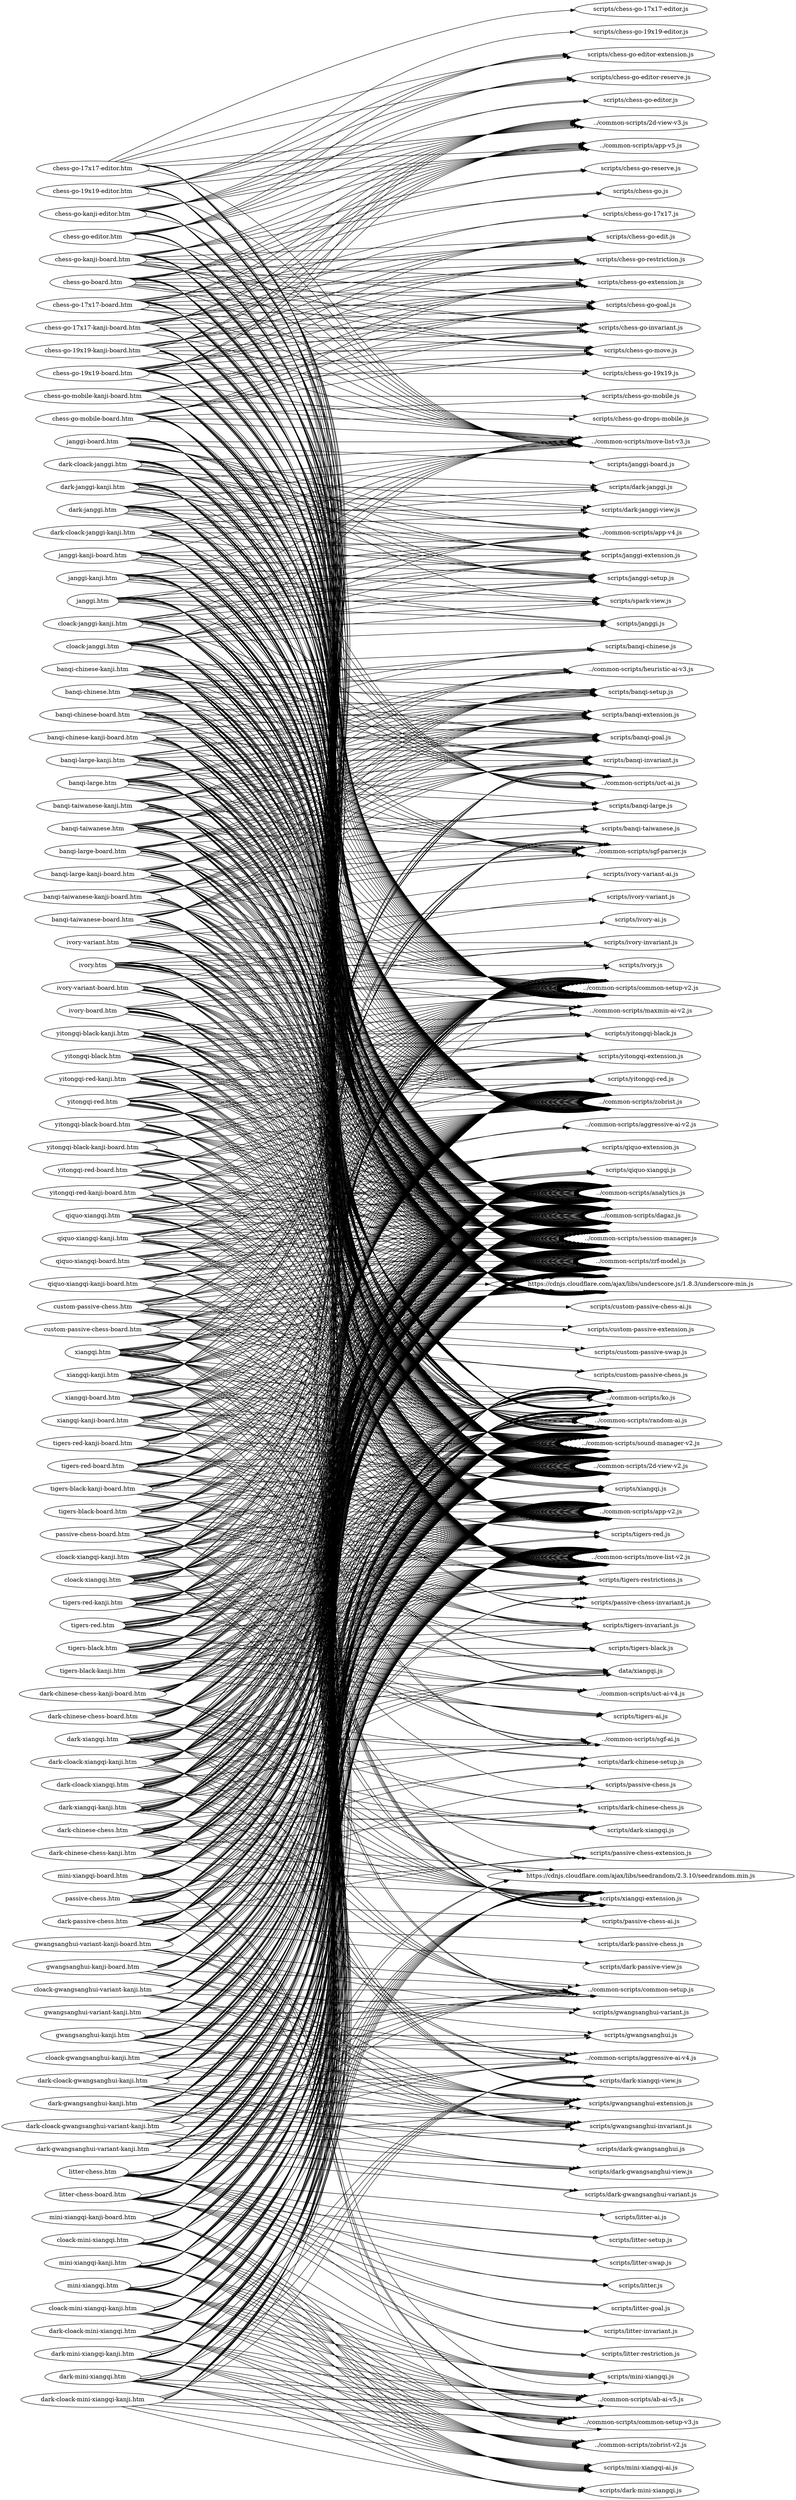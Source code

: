 digraph "graph" {
graph[ ranksep=10, rankdir = LR ];
  "banqi-chinese-board.htm" -> "../common-scripts/2d-view-v2.js";
  "banqi-chinese-board.htm" -> "../common-scripts/analytics.js";
  "banqi-chinese-board.htm" -> "../common-scripts/app-v2.js";
  "banqi-chinese-board.htm" -> "../common-scripts/common-setup-v2.js";
  "banqi-chinese-board.htm" -> "../common-scripts/dagaz.js";
  "banqi-chinese-board.htm" -> "../common-scripts/move-list-v2.js";
  "banqi-chinese-board.htm" -> "../common-scripts/session-manager.js";
  "banqi-chinese-board.htm" -> "../common-scripts/sgf-parser.js";
  "banqi-chinese-board.htm" -> "../common-scripts/sound-manager-v2.js";
  "banqi-chinese-board.htm" -> "../common-scripts/zobrist.js";
  "banqi-chinese-board.htm" -> "../common-scripts/zrf-model.js";
  "banqi-chinese-board.htm" -> "https://cdnjs.cloudflare.com/ajax/libs/underscore.js/1.8.3/underscore-min.js";
  "banqi-chinese-board.htm" -> "scripts/banqi-chinese.js";
  "banqi-chinese-board.htm" -> "scripts/banqi-extension.js";
  "banqi-chinese-board.htm" -> "scripts/banqi-goal.js";
  "banqi-chinese-board.htm" -> "scripts/banqi-invariant.js";
  "banqi-chinese-board.htm" -> "scripts/banqi-setup.js";
  "banqi-chinese-kanji-board.htm" -> "../common-scripts/2d-view-v2.js";
  "banqi-chinese-kanji-board.htm" -> "../common-scripts/analytics.js";
  "banqi-chinese-kanji-board.htm" -> "../common-scripts/app-v2.js";
  "banqi-chinese-kanji-board.htm" -> "../common-scripts/common-setup-v2.js";
  "banqi-chinese-kanji-board.htm" -> "../common-scripts/dagaz.js";
  "banqi-chinese-kanji-board.htm" -> "../common-scripts/move-list-v2.js";
  "banqi-chinese-kanji-board.htm" -> "../common-scripts/session-manager.js";
  "banqi-chinese-kanji-board.htm" -> "../common-scripts/sgf-parser.js";
  "banqi-chinese-kanji-board.htm" -> "../common-scripts/sound-manager-v2.js";
  "banqi-chinese-kanji-board.htm" -> "../common-scripts/zobrist.js";
  "banqi-chinese-kanji-board.htm" -> "../common-scripts/zrf-model.js";
  "banqi-chinese-kanji-board.htm" -> "https://cdnjs.cloudflare.com/ajax/libs/underscore.js/1.8.3/underscore-min.js";
  "banqi-chinese-kanji-board.htm" -> "scripts/banqi-chinese.js";
  "banqi-chinese-kanji-board.htm" -> "scripts/banqi-extension.js";
  "banqi-chinese-kanji-board.htm" -> "scripts/banqi-goal.js";
  "banqi-chinese-kanji-board.htm" -> "scripts/banqi-invariant.js";
  "banqi-chinese-kanji-board.htm" -> "scripts/banqi-setup.js";
  "banqi-chinese-kanji.htm" -> "../common-scripts/2d-view-v2.js";
  "banqi-chinese-kanji.htm" -> "../common-scripts/analytics.js";
  "banqi-chinese-kanji.htm" -> "../common-scripts/app-v2.js";
  "banqi-chinese-kanji.htm" -> "../common-scripts/common-setup-v2.js";
  "banqi-chinese-kanji.htm" -> "../common-scripts/dagaz.js";
  "banqi-chinese-kanji.htm" -> "../common-scripts/heuristic-ai-v3.js";
  "banqi-chinese-kanji.htm" -> "../common-scripts/move-list-v2.js";
  "banqi-chinese-kanji.htm" -> "../common-scripts/random-ai.js";
  "banqi-chinese-kanji.htm" -> "../common-scripts/session-manager.js";
  "banqi-chinese-kanji.htm" -> "../common-scripts/sgf-parser.js";
  "banqi-chinese-kanji.htm" -> "../common-scripts/sound-manager-v2.js";
  "banqi-chinese-kanji.htm" -> "../common-scripts/zobrist.js";
  "banqi-chinese-kanji.htm" -> "../common-scripts/zrf-model.js";
  "banqi-chinese-kanji.htm" -> "https://cdnjs.cloudflare.com/ajax/libs/underscore.js/1.8.3/underscore-min.js";
  "banqi-chinese-kanji.htm" -> "scripts/banqi-chinese.js";
  "banqi-chinese-kanji.htm" -> "scripts/banqi-extension.js";
  "banqi-chinese-kanji.htm" -> "scripts/banqi-goal.js";
  "banqi-chinese-kanji.htm" -> "scripts/banqi-invariant.js";
  "banqi-chinese-kanji.htm" -> "scripts/banqi-setup.js";
  "banqi-chinese.htm" -> "../common-scripts/2d-view-v2.js";
  "banqi-chinese.htm" -> "../common-scripts/analytics.js";
  "banqi-chinese.htm" -> "../common-scripts/app-v2.js";
  "banqi-chinese.htm" -> "../common-scripts/common-setup-v2.js";
  "banqi-chinese.htm" -> "../common-scripts/dagaz.js";
  "banqi-chinese.htm" -> "../common-scripts/heuristic-ai-v3.js";
  "banqi-chinese.htm" -> "../common-scripts/move-list-v2.js";
  "banqi-chinese.htm" -> "../common-scripts/random-ai.js";
  "banqi-chinese.htm" -> "../common-scripts/session-manager.js";
  "banqi-chinese.htm" -> "../common-scripts/sgf-parser.js";
  "banqi-chinese.htm" -> "../common-scripts/sound-manager-v2.js";
  "banqi-chinese.htm" -> "../common-scripts/zobrist.js";
  "banqi-chinese.htm" -> "../common-scripts/zrf-model.js";
  "banqi-chinese.htm" -> "https://cdnjs.cloudflare.com/ajax/libs/underscore.js/1.8.3/underscore-min.js";
  "banqi-chinese.htm" -> "scripts/banqi-chinese.js";
  "banqi-chinese.htm" -> "scripts/banqi-extension.js";
  "banqi-chinese.htm" -> "scripts/banqi-goal.js";
  "banqi-chinese.htm" -> "scripts/banqi-invariant.js";
  "banqi-chinese.htm" -> "scripts/banqi-setup.js";
  "banqi-large-board.htm" -> "../common-scripts/2d-view-v2.js";
  "banqi-large-board.htm" -> "../common-scripts/analytics.js";
  "banqi-large-board.htm" -> "../common-scripts/app-v2.js";
  "banqi-large-board.htm" -> "../common-scripts/common-setup-v2.js";
  "banqi-large-board.htm" -> "../common-scripts/dagaz.js";
  "banqi-large-board.htm" -> "../common-scripts/move-list-v2.js";
  "banqi-large-board.htm" -> "../common-scripts/session-manager.js";
  "banqi-large-board.htm" -> "../common-scripts/sgf-parser.js";
  "banqi-large-board.htm" -> "../common-scripts/sound-manager-v2.js";
  "banqi-large-board.htm" -> "../common-scripts/zobrist.js";
  "banqi-large-board.htm" -> "../common-scripts/zrf-model.js";
  "banqi-large-board.htm" -> "https://cdnjs.cloudflare.com/ajax/libs/underscore.js/1.8.3/underscore-min.js";
  "banqi-large-board.htm" -> "scripts/banqi-extension.js";
  "banqi-large-board.htm" -> "scripts/banqi-goal.js";
  "banqi-large-board.htm" -> "scripts/banqi-invariant.js";
  "banqi-large-board.htm" -> "scripts/banqi-large.js";
  "banqi-large-board.htm" -> "scripts/banqi-setup.js";
  "banqi-large-kanji-board.htm" -> "../common-scripts/2d-view-v2.js";
  "banqi-large-kanji-board.htm" -> "../common-scripts/analytics.js";
  "banqi-large-kanji-board.htm" -> "../common-scripts/app-v2.js";
  "banqi-large-kanji-board.htm" -> "../common-scripts/common-setup-v2.js";
  "banqi-large-kanji-board.htm" -> "../common-scripts/dagaz.js";
  "banqi-large-kanji-board.htm" -> "../common-scripts/move-list-v2.js";
  "banqi-large-kanji-board.htm" -> "../common-scripts/session-manager.js";
  "banqi-large-kanji-board.htm" -> "../common-scripts/sgf-parser.js";
  "banqi-large-kanji-board.htm" -> "../common-scripts/sound-manager-v2.js";
  "banqi-large-kanji-board.htm" -> "../common-scripts/zobrist.js";
  "banqi-large-kanji-board.htm" -> "../common-scripts/zrf-model.js";
  "banqi-large-kanji-board.htm" -> "https://cdnjs.cloudflare.com/ajax/libs/underscore.js/1.8.3/underscore-min.js";
  "banqi-large-kanji-board.htm" -> "scripts/banqi-extension.js";
  "banqi-large-kanji-board.htm" -> "scripts/banqi-goal.js";
  "banqi-large-kanji-board.htm" -> "scripts/banqi-invariant.js";
  "banqi-large-kanji-board.htm" -> "scripts/banqi-large.js";
  "banqi-large-kanji-board.htm" -> "scripts/banqi-setup.js";
  "banqi-large-kanji.htm" -> "../common-scripts/2d-view-v2.js";
  "banqi-large-kanji.htm" -> "../common-scripts/analytics.js";
  "banqi-large-kanji.htm" -> "../common-scripts/app-v2.js";
  "banqi-large-kanji.htm" -> "../common-scripts/common-setup-v2.js";
  "banqi-large-kanji.htm" -> "../common-scripts/dagaz.js";
  "banqi-large-kanji.htm" -> "../common-scripts/heuristic-ai-v3.js";
  "banqi-large-kanji.htm" -> "../common-scripts/move-list-v2.js";
  "banqi-large-kanji.htm" -> "../common-scripts/random-ai.js";
  "banqi-large-kanji.htm" -> "../common-scripts/session-manager.js";
  "banqi-large-kanji.htm" -> "../common-scripts/sgf-parser.js";
  "banqi-large-kanji.htm" -> "../common-scripts/sound-manager-v2.js";
  "banqi-large-kanji.htm" -> "../common-scripts/zobrist.js";
  "banqi-large-kanji.htm" -> "../common-scripts/zrf-model.js";
  "banqi-large-kanji.htm" -> "https://cdnjs.cloudflare.com/ajax/libs/underscore.js/1.8.3/underscore-min.js";
  "banqi-large-kanji.htm" -> "scripts/banqi-extension.js";
  "banqi-large-kanji.htm" -> "scripts/banqi-goal.js";
  "banqi-large-kanji.htm" -> "scripts/banqi-invariant.js";
  "banqi-large-kanji.htm" -> "scripts/banqi-large.js";
  "banqi-large-kanji.htm" -> "scripts/banqi-setup.js";
  "banqi-large.htm" -> "../common-scripts/2d-view-v2.js";
  "banqi-large.htm" -> "../common-scripts/analytics.js";
  "banqi-large.htm" -> "../common-scripts/app-v2.js";
  "banqi-large.htm" -> "../common-scripts/common-setup-v2.js";
  "banqi-large.htm" -> "../common-scripts/dagaz.js";
  "banqi-large.htm" -> "../common-scripts/heuristic-ai-v3.js";
  "banqi-large.htm" -> "../common-scripts/move-list-v2.js";
  "banqi-large.htm" -> "../common-scripts/random-ai.js";
  "banqi-large.htm" -> "../common-scripts/session-manager.js";
  "banqi-large.htm" -> "../common-scripts/sgf-parser.js";
  "banqi-large.htm" -> "../common-scripts/sound-manager-v2.js";
  "banqi-large.htm" -> "../common-scripts/zobrist.js";
  "banqi-large.htm" -> "../common-scripts/zrf-model.js";
  "banqi-large.htm" -> "https://cdnjs.cloudflare.com/ajax/libs/underscore.js/1.8.3/underscore-min.js";
  "banqi-large.htm" -> "scripts/banqi-extension.js";
  "banqi-large.htm" -> "scripts/banqi-goal.js";
  "banqi-large.htm" -> "scripts/banqi-invariant.js";
  "banqi-large.htm" -> "scripts/banqi-large.js";
  "banqi-large.htm" -> "scripts/banqi-setup.js";
  "banqi-taiwanese-board.htm" -> "../common-scripts/2d-view-v2.js";
  "banqi-taiwanese-board.htm" -> "../common-scripts/analytics.js";
  "banqi-taiwanese-board.htm" -> "../common-scripts/app-v2.js";
  "banqi-taiwanese-board.htm" -> "../common-scripts/common-setup-v2.js";
  "banqi-taiwanese-board.htm" -> "../common-scripts/dagaz.js";
  "banqi-taiwanese-board.htm" -> "../common-scripts/move-list-v2.js";
  "banqi-taiwanese-board.htm" -> "../common-scripts/session-manager.js";
  "banqi-taiwanese-board.htm" -> "../common-scripts/sgf-parser.js";
  "banqi-taiwanese-board.htm" -> "../common-scripts/sound-manager-v2.js";
  "banqi-taiwanese-board.htm" -> "../common-scripts/zobrist.js";
  "banqi-taiwanese-board.htm" -> "../common-scripts/zrf-model.js";
  "banqi-taiwanese-board.htm" -> "https://cdnjs.cloudflare.com/ajax/libs/underscore.js/1.8.3/underscore-min.js";
  "banqi-taiwanese-board.htm" -> "scripts/banqi-extension.js";
  "banqi-taiwanese-board.htm" -> "scripts/banqi-goal.js";
  "banqi-taiwanese-board.htm" -> "scripts/banqi-invariant.js";
  "banqi-taiwanese-board.htm" -> "scripts/banqi-setup.js";
  "banqi-taiwanese-board.htm" -> "scripts/banqi-taiwanese.js";
  "banqi-taiwanese-kanji-board.htm" -> "../common-scripts/2d-view-v2.js";
  "banqi-taiwanese-kanji-board.htm" -> "../common-scripts/analytics.js";
  "banqi-taiwanese-kanji-board.htm" -> "../common-scripts/app-v2.js";
  "banqi-taiwanese-kanji-board.htm" -> "../common-scripts/common-setup-v2.js";
  "banqi-taiwanese-kanji-board.htm" -> "../common-scripts/dagaz.js";
  "banqi-taiwanese-kanji-board.htm" -> "../common-scripts/move-list-v2.js";
  "banqi-taiwanese-kanji-board.htm" -> "../common-scripts/session-manager.js";
  "banqi-taiwanese-kanji-board.htm" -> "../common-scripts/sgf-parser.js";
  "banqi-taiwanese-kanji-board.htm" -> "../common-scripts/sound-manager-v2.js";
  "banqi-taiwanese-kanji-board.htm" -> "../common-scripts/zobrist.js";
  "banqi-taiwanese-kanji-board.htm" -> "../common-scripts/zrf-model.js";
  "banqi-taiwanese-kanji-board.htm" -> "https://cdnjs.cloudflare.com/ajax/libs/underscore.js/1.8.3/underscore-min.js";
  "banqi-taiwanese-kanji-board.htm" -> "scripts/banqi-extension.js";
  "banqi-taiwanese-kanji-board.htm" -> "scripts/banqi-goal.js";
  "banqi-taiwanese-kanji-board.htm" -> "scripts/banqi-invariant.js";
  "banqi-taiwanese-kanji-board.htm" -> "scripts/banqi-setup.js";
  "banqi-taiwanese-kanji-board.htm" -> "scripts/banqi-taiwanese.js";
  "banqi-taiwanese-kanji.htm" -> "../common-scripts/2d-view-v2.js";
  "banqi-taiwanese-kanji.htm" -> "../common-scripts/analytics.js";
  "banqi-taiwanese-kanji.htm" -> "../common-scripts/app-v2.js";
  "banqi-taiwanese-kanji.htm" -> "../common-scripts/common-setup-v2.js";
  "banqi-taiwanese-kanji.htm" -> "../common-scripts/dagaz.js";
  "banqi-taiwanese-kanji.htm" -> "../common-scripts/heuristic-ai-v3.js";
  "banqi-taiwanese-kanji.htm" -> "../common-scripts/move-list-v2.js";
  "banqi-taiwanese-kanji.htm" -> "../common-scripts/random-ai.js";
  "banqi-taiwanese-kanji.htm" -> "../common-scripts/session-manager.js";
  "banqi-taiwanese-kanji.htm" -> "../common-scripts/sgf-parser.js";
  "banqi-taiwanese-kanji.htm" -> "../common-scripts/sound-manager-v2.js";
  "banqi-taiwanese-kanji.htm" -> "../common-scripts/zobrist.js";
  "banqi-taiwanese-kanji.htm" -> "../common-scripts/zrf-model.js";
  "banqi-taiwanese-kanji.htm" -> "https://cdnjs.cloudflare.com/ajax/libs/underscore.js/1.8.3/underscore-min.js";
  "banqi-taiwanese-kanji.htm" -> "scripts/banqi-extension.js";
  "banqi-taiwanese-kanji.htm" -> "scripts/banqi-goal.js";
  "banqi-taiwanese-kanji.htm" -> "scripts/banqi-invariant.js";
  "banqi-taiwanese-kanji.htm" -> "scripts/banqi-setup.js";
  "banqi-taiwanese-kanji.htm" -> "scripts/banqi-taiwanese.js";
  "banqi-taiwanese.htm" -> "../common-scripts/2d-view-v2.js";
  "banqi-taiwanese.htm" -> "../common-scripts/analytics.js";
  "banqi-taiwanese.htm" -> "../common-scripts/app-v2.js";
  "banqi-taiwanese.htm" -> "../common-scripts/common-setup-v2.js";
  "banqi-taiwanese.htm" -> "../common-scripts/dagaz.js";
  "banqi-taiwanese.htm" -> "../common-scripts/heuristic-ai-v3.js";
  "banqi-taiwanese.htm" -> "../common-scripts/move-list-v2.js";
  "banqi-taiwanese.htm" -> "../common-scripts/random-ai.js";
  "banqi-taiwanese.htm" -> "../common-scripts/session-manager.js";
  "banqi-taiwanese.htm" -> "../common-scripts/sgf-parser.js";
  "banqi-taiwanese.htm" -> "../common-scripts/sound-manager-v2.js";
  "banqi-taiwanese.htm" -> "../common-scripts/zobrist.js";
  "banqi-taiwanese.htm" -> "../common-scripts/zrf-model.js";
  "banqi-taiwanese.htm" -> "https://cdnjs.cloudflare.com/ajax/libs/underscore.js/1.8.3/underscore-min.js";
  "banqi-taiwanese.htm" -> "scripts/banqi-extension.js";
  "banqi-taiwanese.htm" -> "scripts/banqi-goal.js";
  "banqi-taiwanese.htm" -> "scripts/banqi-invariant.js";
  "banqi-taiwanese.htm" -> "scripts/banqi-setup.js";
  "banqi-taiwanese.htm" -> "scripts/banqi-taiwanese.js";
  "chess-go-17x17-board.htm" -> "../common-scripts/2d-view-v3.js";
  "chess-go-17x17-board.htm" -> "../common-scripts/analytics.js";
  "chess-go-17x17-board.htm" -> "../common-scripts/app-v5.js";
  "chess-go-17x17-board.htm" -> "../common-scripts/common-setup-v2.js";
  "chess-go-17x17-board.htm" -> "../common-scripts/dagaz.js";
  "chess-go-17x17-board.htm" -> "../common-scripts/ko.js";
  "chess-go-17x17-board.htm" -> "../common-scripts/move-list-v3.js";
  "chess-go-17x17-board.htm" -> "../common-scripts/session-manager.js";
  "chess-go-17x17-board.htm" -> "../common-scripts/sound-manager-v2.js";
  "chess-go-17x17-board.htm" -> "../common-scripts/zobrist.js";
  "chess-go-17x17-board.htm" -> "../common-scripts/zrf-model.js";
  "chess-go-17x17-board.htm" -> "https://cdnjs.cloudflare.com/ajax/libs/underscore.js/1.8.3/underscore-min.js";
  "chess-go-17x17-board.htm" -> "scripts/chess-go-17x17.js";
  "chess-go-17x17-board.htm" -> "scripts/chess-go-edit.js";
  "chess-go-17x17-board.htm" -> "scripts/chess-go-extension.js";
  "chess-go-17x17-board.htm" -> "scripts/chess-go-goal.js";
  "chess-go-17x17-board.htm" -> "scripts/chess-go-invariant.js";
  "chess-go-17x17-board.htm" -> "scripts/chess-go-move.js";
  "chess-go-17x17-board.htm" -> "scripts/chess-go-restriction.js";
  "chess-go-17x17-editor.htm" -> "../common-scripts/2d-view-v3.js";
  "chess-go-17x17-editor.htm" -> "../common-scripts/analytics.js";
  "chess-go-17x17-editor.htm" -> "../common-scripts/app-v5.js";
  "chess-go-17x17-editor.htm" -> "../common-scripts/common-setup-v2.js";
  "chess-go-17x17-editor.htm" -> "../common-scripts/dagaz.js";
  "chess-go-17x17-editor.htm" -> "../common-scripts/move-list-v3.js";
  "chess-go-17x17-editor.htm" -> "../common-scripts/zobrist.js";
  "chess-go-17x17-editor.htm" -> "../common-scripts/zrf-model.js";
  "chess-go-17x17-editor.htm" -> "https://cdnjs.cloudflare.com/ajax/libs/underscore.js/1.8.3/underscore-min.js";
  "chess-go-17x17-editor.htm" -> "scripts/chess-go-17x17-editor.js";
  "chess-go-17x17-editor.htm" -> "scripts/chess-go-editor-extension.js";
  "chess-go-17x17-editor.htm" -> "scripts/chess-go-editor-reserve.js";
  "chess-go-17x17-kanji-board.htm" -> "../common-scripts/2d-view-v3.js";
  "chess-go-17x17-kanji-board.htm" -> "../common-scripts/analytics.js";
  "chess-go-17x17-kanji-board.htm" -> "../common-scripts/app-v5.js";
  "chess-go-17x17-kanji-board.htm" -> "../common-scripts/common-setup-v2.js";
  "chess-go-17x17-kanji-board.htm" -> "../common-scripts/dagaz.js";
  "chess-go-17x17-kanji-board.htm" -> "../common-scripts/ko.js";
  "chess-go-17x17-kanji-board.htm" -> "../common-scripts/move-list-v3.js";
  "chess-go-17x17-kanji-board.htm" -> "../common-scripts/session-manager.js";
  "chess-go-17x17-kanji-board.htm" -> "../common-scripts/sound-manager-v2.js";
  "chess-go-17x17-kanji-board.htm" -> "../common-scripts/zobrist.js";
  "chess-go-17x17-kanji-board.htm" -> "../common-scripts/zrf-model.js";
  "chess-go-17x17-kanji-board.htm" -> "https://cdnjs.cloudflare.com/ajax/libs/underscore.js/1.8.3/underscore-min.js";
  "chess-go-17x17-kanji-board.htm" -> "scripts/chess-go-17x17.js";
  "chess-go-17x17-kanji-board.htm" -> "scripts/chess-go-edit.js";
  "chess-go-17x17-kanji-board.htm" -> "scripts/chess-go-extension.js";
  "chess-go-17x17-kanji-board.htm" -> "scripts/chess-go-goal.js";
  "chess-go-17x17-kanji-board.htm" -> "scripts/chess-go-invariant.js";
  "chess-go-17x17-kanji-board.htm" -> "scripts/chess-go-move.js";
  "chess-go-17x17-kanji-board.htm" -> "scripts/chess-go-restriction.js";
  "chess-go-19x19-board.htm" -> "../common-scripts/2d-view-v3.js";
  "chess-go-19x19-board.htm" -> "../common-scripts/analytics.js";
  "chess-go-19x19-board.htm" -> "../common-scripts/app-v5.js";
  "chess-go-19x19-board.htm" -> "../common-scripts/common-setup-v2.js";
  "chess-go-19x19-board.htm" -> "../common-scripts/dagaz.js";
  "chess-go-19x19-board.htm" -> "../common-scripts/ko.js";
  "chess-go-19x19-board.htm" -> "../common-scripts/move-list-v3.js";
  "chess-go-19x19-board.htm" -> "../common-scripts/session-manager.js";
  "chess-go-19x19-board.htm" -> "../common-scripts/sound-manager-v2.js";
  "chess-go-19x19-board.htm" -> "../common-scripts/zobrist.js";
  "chess-go-19x19-board.htm" -> "../common-scripts/zrf-model.js";
  "chess-go-19x19-board.htm" -> "https://cdnjs.cloudflare.com/ajax/libs/underscore.js/1.8.3/underscore-min.js";
  "chess-go-19x19-board.htm" -> "scripts/chess-go-19x19.js";
  "chess-go-19x19-board.htm" -> "scripts/chess-go-edit.js";
  "chess-go-19x19-board.htm" -> "scripts/chess-go-extension.js";
  "chess-go-19x19-board.htm" -> "scripts/chess-go-goal.js";
  "chess-go-19x19-board.htm" -> "scripts/chess-go-invariant.js";
  "chess-go-19x19-board.htm" -> "scripts/chess-go-move.js";
  "chess-go-19x19-board.htm" -> "scripts/chess-go-restriction.js";
  "chess-go-19x19-editor.htm" -> "../common-scripts/2d-view-v3.js";
  "chess-go-19x19-editor.htm" -> "../common-scripts/analytics.js";
  "chess-go-19x19-editor.htm" -> "../common-scripts/app-v5.js";
  "chess-go-19x19-editor.htm" -> "../common-scripts/common-setup-v2.js";
  "chess-go-19x19-editor.htm" -> "../common-scripts/dagaz.js";
  "chess-go-19x19-editor.htm" -> "../common-scripts/move-list-v3.js";
  "chess-go-19x19-editor.htm" -> "../common-scripts/zobrist.js";
  "chess-go-19x19-editor.htm" -> "../common-scripts/zrf-model.js";
  "chess-go-19x19-editor.htm" -> "https://cdnjs.cloudflare.com/ajax/libs/underscore.js/1.8.3/underscore-min.js";
  "chess-go-19x19-editor.htm" -> "scripts/chess-go-19x19-editor.js";
  "chess-go-19x19-editor.htm" -> "scripts/chess-go-editor-extension.js";
  "chess-go-19x19-editor.htm" -> "scripts/chess-go-editor-reserve.js";
  "chess-go-19x19-kanji-board.htm" -> "../common-scripts/2d-view-v3.js";
  "chess-go-19x19-kanji-board.htm" -> "../common-scripts/analytics.js";
  "chess-go-19x19-kanji-board.htm" -> "../common-scripts/app-v5.js";
  "chess-go-19x19-kanji-board.htm" -> "../common-scripts/common-setup-v2.js";
  "chess-go-19x19-kanji-board.htm" -> "../common-scripts/dagaz.js";
  "chess-go-19x19-kanji-board.htm" -> "../common-scripts/ko.js";
  "chess-go-19x19-kanji-board.htm" -> "../common-scripts/move-list-v3.js";
  "chess-go-19x19-kanji-board.htm" -> "../common-scripts/session-manager.js";
  "chess-go-19x19-kanji-board.htm" -> "../common-scripts/sound-manager-v2.js";
  "chess-go-19x19-kanji-board.htm" -> "../common-scripts/zobrist.js";
  "chess-go-19x19-kanji-board.htm" -> "../common-scripts/zrf-model.js";
  "chess-go-19x19-kanji-board.htm" -> "https://cdnjs.cloudflare.com/ajax/libs/underscore.js/1.8.3/underscore-min.js";
  "chess-go-19x19-kanji-board.htm" -> "scripts/chess-go-19x19.js";
  "chess-go-19x19-kanji-board.htm" -> "scripts/chess-go-edit.js";
  "chess-go-19x19-kanji-board.htm" -> "scripts/chess-go-extension.js";
  "chess-go-19x19-kanji-board.htm" -> "scripts/chess-go-goal.js";
  "chess-go-19x19-kanji-board.htm" -> "scripts/chess-go-invariant.js";
  "chess-go-19x19-kanji-board.htm" -> "scripts/chess-go-move.js";
  "chess-go-19x19-kanji-board.htm" -> "scripts/chess-go-restriction.js";
  "chess-go-board.htm" -> "../common-scripts/2d-view-v3.js";
  "chess-go-board.htm" -> "../common-scripts/analytics.js";
  "chess-go-board.htm" -> "../common-scripts/app-v5.js";
  "chess-go-board.htm" -> "../common-scripts/common-setup-v2.js";
  "chess-go-board.htm" -> "../common-scripts/dagaz.js";
  "chess-go-board.htm" -> "../common-scripts/ko.js";
  "chess-go-board.htm" -> "../common-scripts/move-list-v3.js";
  "chess-go-board.htm" -> "../common-scripts/session-manager.js";
  "chess-go-board.htm" -> "../common-scripts/sound-manager-v2.js";
  "chess-go-board.htm" -> "../common-scripts/zobrist.js";
  "chess-go-board.htm" -> "../common-scripts/zrf-model.js";
  "chess-go-board.htm" -> "https://cdnjs.cloudflare.com/ajax/libs/underscore.js/1.8.3/underscore-min.js";
  "chess-go-board.htm" -> "scripts/chess-go-edit.js";
  "chess-go-board.htm" -> "scripts/chess-go-extension.js";
  "chess-go-board.htm" -> "scripts/chess-go-goal.js";
  "chess-go-board.htm" -> "scripts/chess-go-invariant.js";
  "chess-go-board.htm" -> "scripts/chess-go-move.js";
  "chess-go-board.htm" -> "scripts/chess-go-reserve.js";
  "chess-go-board.htm" -> "scripts/chess-go-restriction.js";
  "chess-go-board.htm" -> "scripts/chess-go.js";
  "chess-go-editor.htm" -> "../common-scripts/2d-view-v3.js";
  "chess-go-editor.htm" -> "../common-scripts/analytics.js";
  "chess-go-editor.htm" -> "../common-scripts/app-v5.js";
  "chess-go-editor.htm" -> "../common-scripts/common-setup-v2.js";
  "chess-go-editor.htm" -> "../common-scripts/dagaz.js";
  "chess-go-editor.htm" -> "../common-scripts/move-list-v3.js";
  "chess-go-editor.htm" -> "../common-scripts/zobrist.js";
  "chess-go-editor.htm" -> "../common-scripts/zrf-model.js";
  "chess-go-editor.htm" -> "https://cdnjs.cloudflare.com/ajax/libs/underscore.js/1.8.3/underscore-min.js";
  "chess-go-editor.htm" -> "scripts/chess-go-editor-extension.js";
  "chess-go-editor.htm" -> "scripts/chess-go-editor-reserve.js";
  "chess-go-editor.htm" -> "scripts/chess-go-editor.js";
  "chess-go-kanji-board.htm" -> "../common-scripts/2d-view-v3.js";
  "chess-go-kanji-board.htm" -> "../common-scripts/analytics.js";
  "chess-go-kanji-board.htm" -> "../common-scripts/app-v5.js";
  "chess-go-kanji-board.htm" -> "../common-scripts/common-setup-v2.js";
  "chess-go-kanji-board.htm" -> "../common-scripts/dagaz.js";
  "chess-go-kanji-board.htm" -> "../common-scripts/ko.js";
  "chess-go-kanji-board.htm" -> "../common-scripts/move-list-v3.js";
  "chess-go-kanji-board.htm" -> "../common-scripts/session-manager.js";
  "chess-go-kanji-board.htm" -> "../common-scripts/sound-manager-v2.js";
  "chess-go-kanji-board.htm" -> "../common-scripts/zobrist.js";
  "chess-go-kanji-board.htm" -> "../common-scripts/zrf-model.js";
  "chess-go-kanji-board.htm" -> "https://cdnjs.cloudflare.com/ajax/libs/underscore.js/1.8.3/underscore-min.js";
  "chess-go-kanji-board.htm" -> "scripts/chess-go-edit.js";
  "chess-go-kanji-board.htm" -> "scripts/chess-go-extension.js";
  "chess-go-kanji-board.htm" -> "scripts/chess-go-goal.js";
  "chess-go-kanji-board.htm" -> "scripts/chess-go-invariant.js";
  "chess-go-kanji-board.htm" -> "scripts/chess-go-move.js";
  "chess-go-kanji-board.htm" -> "scripts/chess-go-reserve.js";
  "chess-go-kanji-board.htm" -> "scripts/chess-go-restriction.js";
  "chess-go-kanji-board.htm" -> "scripts/chess-go.js";
  "chess-go-kanji-editor.htm" -> "../common-scripts/2d-view-v3.js";
  "chess-go-kanji-editor.htm" -> "../common-scripts/analytics.js";
  "chess-go-kanji-editor.htm" -> "../common-scripts/app-v5.js";
  "chess-go-kanji-editor.htm" -> "../common-scripts/common-setup-v2.js";
  "chess-go-kanji-editor.htm" -> "../common-scripts/dagaz.js";
  "chess-go-kanji-editor.htm" -> "../common-scripts/move-list-v3.js";
  "chess-go-kanji-editor.htm" -> "../common-scripts/zobrist.js";
  "chess-go-kanji-editor.htm" -> "../common-scripts/zrf-model.js";
  "chess-go-kanji-editor.htm" -> "https://cdnjs.cloudflare.com/ajax/libs/underscore.js/1.8.3/underscore-min.js";
  "chess-go-kanji-editor.htm" -> "scripts/chess-go-editor-extension.js";
  "chess-go-kanji-editor.htm" -> "scripts/chess-go-editor-reserve.js";
  "chess-go-kanji-editor.htm" -> "scripts/chess-go-editor.js";
  "chess-go-mobile-board.htm" -> "../common-scripts/2d-view-v2.js";
  "chess-go-mobile-board.htm" -> "../common-scripts/analytics.js";
  "chess-go-mobile-board.htm" -> "../common-scripts/app-v2.js";
  "chess-go-mobile-board.htm" -> "../common-scripts/common-setup-v2.js";
  "chess-go-mobile-board.htm" -> "../common-scripts/dagaz.js";
  "chess-go-mobile-board.htm" -> "../common-scripts/ko.js";
  "chess-go-mobile-board.htm" -> "../common-scripts/move-list-v3.js";
  "chess-go-mobile-board.htm" -> "../common-scripts/session-manager.js";
  "chess-go-mobile-board.htm" -> "../common-scripts/sound-manager-v2.js";
  "chess-go-mobile-board.htm" -> "../common-scripts/zobrist.js";
  "chess-go-mobile-board.htm" -> "../common-scripts/zrf-model.js";
  "chess-go-mobile-board.htm" -> "https://cdnjs.cloudflare.com/ajax/libs/underscore.js/1.8.3/underscore-min.js";
  "chess-go-mobile-board.htm" -> "scripts/chess-go-drops-mobile.js";
  "chess-go-mobile-board.htm" -> "scripts/chess-go-extension.js";
  "chess-go-mobile-board.htm" -> "scripts/chess-go-goal.js";
  "chess-go-mobile-board.htm" -> "scripts/chess-go-invariant.js";
  "chess-go-mobile-board.htm" -> "scripts/chess-go-mobile.js";
  "chess-go-mobile-board.htm" -> "scripts/chess-go-move.js";
  "chess-go-mobile-kanji-board.htm" -> "../common-scripts/2d-view-v2.js";
  "chess-go-mobile-kanji-board.htm" -> "../common-scripts/analytics.js";
  "chess-go-mobile-kanji-board.htm" -> "../common-scripts/app-v2.js";
  "chess-go-mobile-kanji-board.htm" -> "../common-scripts/common-setup-v2.js";
  "chess-go-mobile-kanji-board.htm" -> "../common-scripts/dagaz.js";
  "chess-go-mobile-kanji-board.htm" -> "../common-scripts/ko.js";
  "chess-go-mobile-kanji-board.htm" -> "../common-scripts/move-list-v3.js";
  "chess-go-mobile-kanji-board.htm" -> "../common-scripts/session-manager.js";
  "chess-go-mobile-kanji-board.htm" -> "../common-scripts/sound-manager-v2.js";
  "chess-go-mobile-kanji-board.htm" -> "../common-scripts/zobrist.js";
  "chess-go-mobile-kanji-board.htm" -> "../common-scripts/zrf-model.js";
  "chess-go-mobile-kanji-board.htm" -> "https://cdnjs.cloudflare.com/ajax/libs/underscore.js/1.8.3/underscore-min.js";
  "chess-go-mobile-kanji-board.htm" -> "scripts/chess-go-drops-mobile.js";
  "chess-go-mobile-kanji-board.htm" -> "scripts/chess-go-extension.js";
  "chess-go-mobile-kanji-board.htm" -> "scripts/chess-go-goal.js";
  "chess-go-mobile-kanji-board.htm" -> "scripts/chess-go-invariant.js";
  "chess-go-mobile-kanji-board.htm" -> "scripts/chess-go-mobile.js";
  "chess-go-mobile-kanji-board.htm" -> "scripts/chess-go-move.js";
  "cloack-gwangsanghui-kanji.htm" -> "../common-scripts/2d-view-v2.js";
  "cloack-gwangsanghui-kanji.htm" -> "../common-scripts/aggressive-ai-v4.js";
  "cloack-gwangsanghui-kanji.htm" -> "../common-scripts/analytics.js";
  "cloack-gwangsanghui-kanji.htm" -> "../common-scripts/app-v2.js";
  "cloack-gwangsanghui-kanji.htm" -> "../common-scripts/common-setup.js";
  "cloack-gwangsanghui-kanji.htm" -> "../common-scripts/dagaz.js";
  "cloack-gwangsanghui-kanji.htm" -> "../common-scripts/move-list-v2.js";
  "cloack-gwangsanghui-kanji.htm" -> "../common-scripts/random-ai.js";
  "cloack-gwangsanghui-kanji.htm" -> "../common-scripts/session-manager.js";
  "cloack-gwangsanghui-kanji.htm" -> "../common-scripts/sound-manager-v2.js";
  "cloack-gwangsanghui-kanji.htm" -> "../common-scripts/zobrist.js";
  "cloack-gwangsanghui-kanji.htm" -> "../common-scripts/zrf-model.js";
  "cloack-gwangsanghui-kanji.htm" -> "https://cdnjs.cloudflare.com/ajax/libs/underscore.js/1.8.3/underscore-min.js";
  "cloack-gwangsanghui-kanji.htm" -> "scripts/gwangsanghui-extension.js";
  "cloack-gwangsanghui-kanji.htm" -> "scripts/gwangsanghui-invariant.js";
  "cloack-gwangsanghui-kanji.htm" -> "scripts/gwangsanghui.js";
  "cloack-gwangsanghui-variant-kanji.htm" -> "../common-scripts/2d-view-v2.js";
  "cloack-gwangsanghui-variant-kanji.htm" -> "../common-scripts/aggressive-ai-v4.js";
  "cloack-gwangsanghui-variant-kanji.htm" -> "../common-scripts/analytics.js";
  "cloack-gwangsanghui-variant-kanji.htm" -> "../common-scripts/app-v2.js";
  "cloack-gwangsanghui-variant-kanji.htm" -> "../common-scripts/common-setup.js";
  "cloack-gwangsanghui-variant-kanji.htm" -> "../common-scripts/dagaz.js";
  "cloack-gwangsanghui-variant-kanji.htm" -> "../common-scripts/move-list-v2.js";
  "cloack-gwangsanghui-variant-kanji.htm" -> "../common-scripts/random-ai.js";
  "cloack-gwangsanghui-variant-kanji.htm" -> "../common-scripts/session-manager.js";
  "cloack-gwangsanghui-variant-kanji.htm" -> "../common-scripts/sound-manager-v2.js";
  "cloack-gwangsanghui-variant-kanji.htm" -> "../common-scripts/zobrist.js";
  "cloack-gwangsanghui-variant-kanji.htm" -> "../common-scripts/zrf-model.js";
  "cloack-gwangsanghui-variant-kanji.htm" -> "https://cdnjs.cloudflare.com/ajax/libs/underscore.js/1.8.3/underscore-min.js";
  "cloack-gwangsanghui-variant-kanji.htm" -> "scripts/gwangsanghui-extension.js";
  "cloack-gwangsanghui-variant-kanji.htm" -> "scripts/gwangsanghui-invariant.js";
  "cloack-gwangsanghui-variant-kanji.htm" -> "scripts/gwangsanghui-variant.js";
  "cloack-janggi-kanji.htm" -> "../common-scripts/2d-view-v2.js";
  "cloack-janggi-kanji.htm" -> "../common-scripts/analytics.js";
  "cloack-janggi-kanji.htm" -> "../common-scripts/app-v4.js";
  "cloack-janggi-kanji.htm" -> "../common-scripts/common-setup-v2.js";
  "cloack-janggi-kanji.htm" -> "../common-scripts/dagaz.js";
  "cloack-janggi-kanji.htm" -> "../common-scripts/ko.js";
  "cloack-janggi-kanji.htm" -> "../common-scripts/move-list-v3.js";
  "cloack-janggi-kanji.htm" -> "../common-scripts/random-ai.js";
  "cloack-janggi-kanji.htm" -> "../common-scripts/session-manager.js";
  "cloack-janggi-kanji.htm" -> "../common-scripts/sound-manager-v2.js";
  "cloack-janggi-kanji.htm" -> "../common-scripts/uct-ai.js";
  "cloack-janggi-kanji.htm" -> "../common-scripts/zobrist.js";
  "cloack-janggi-kanji.htm" -> "../common-scripts/zrf-model.js";
  "cloack-janggi-kanji.htm" -> "https://cdnjs.cloudflare.com/ajax/libs/underscore.js/1.8.3/underscore-min.js";
  "cloack-janggi-kanji.htm" -> "scripts/janggi-extension.js";
  "cloack-janggi-kanji.htm" -> "scripts/janggi-setup.js";
  "cloack-janggi-kanji.htm" -> "scripts/janggi.js";
  "cloack-janggi-kanji.htm" -> "scripts/spark-view.js";
  "cloack-janggi.htm" -> "../common-scripts/2d-view-v2.js";
  "cloack-janggi.htm" -> "../common-scripts/analytics.js";
  "cloack-janggi.htm" -> "../common-scripts/app-v4.js";
  "cloack-janggi.htm" -> "../common-scripts/common-setup-v2.js";
  "cloack-janggi.htm" -> "../common-scripts/dagaz.js";
  "cloack-janggi.htm" -> "../common-scripts/ko.js";
  "cloack-janggi.htm" -> "../common-scripts/move-list-v3.js";
  "cloack-janggi.htm" -> "../common-scripts/random-ai.js";
  "cloack-janggi.htm" -> "../common-scripts/session-manager.js";
  "cloack-janggi.htm" -> "../common-scripts/sound-manager-v2.js";
  "cloack-janggi.htm" -> "../common-scripts/uct-ai.js";
  "cloack-janggi.htm" -> "../common-scripts/zobrist.js";
  "cloack-janggi.htm" -> "../common-scripts/zrf-model.js";
  "cloack-janggi.htm" -> "https://cdnjs.cloudflare.com/ajax/libs/underscore.js/1.8.3/underscore-min.js";
  "cloack-janggi.htm" -> "scripts/janggi-extension.js";
  "cloack-janggi.htm" -> "scripts/janggi-setup.js";
  "cloack-janggi.htm" -> "scripts/janggi.js";
  "cloack-janggi.htm" -> "scripts/spark-view.js";
  "cloack-mini-xiangqi-kanji.htm" -> "../common-scripts/2d-view-v2.js";
  "cloack-mini-xiangqi-kanji.htm" -> "../common-scripts/ab-ai-v5.js";
  "cloack-mini-xiangqi-kanji.htm" -> "../common-scripts/analytics.js";
  "cloack-mini-xiangqi-kanji.htm" -> "../common-scripts/app-v2.js";
  "cloack-mini-xiangqi-kanji.htm" -> "../common-scripts/common-setup-v3.js";
  "cloack-mini-xiangqi-kanji.htm" -> "../common-scripts/dagaz.js";
  "cloack-mini-xiangqi-kanji.htm" -> "../common-scripts/ko.js";
  "cloack-mini-xiangqi-kanji.htm" -> "../common-scripts/move-list-v2.js";
  "cloack-mini-xiangqi-kanji.htm" -> "../common-scripts/session-manager.js";
  "cloack-mini-xiangqi-kanji.htm" -> "../common-scripts/sound-manager-v2.js";
  "cloack-mini-xiangqi-kanji.htm" -> "../common-scripts/zobrist-v2.js";
  "cloack-mini-xiangqi-kanji.htm" -> "../common-scripts/zrf-model.js";
  "cloack-mini-xiangqi-kanji.htm" -> "https://cdnjs.cloudflare.com/ajax/libs/underscore.js/1.8.3/underscore-min.js";
  "cloack-mini-xiangqi-kanji.htm" -> "scripts/mini-xiangqi-ai.js";
  "cloack-mini-xiangqi-kanji.htm" -> "scripts/mini-xiangqi.js";
  "cloack-mini-xiangqi-kanji.htm" -> "scripts/xiangqi-extension.js";
  "cloack-mini-xiangqi.htm" -> "../common-scripts/2d-view-v2.js";
  "cloack-mini-xiangqi.htm" -> "../common-scripts/ab-ai-v5.js";
  "cloack-mini-xiangqi.htm" -> "../common-scripts/analytics.js";
  "cloack-mini-xiangqi.htm" -> "../common-scripts/app-v2.js";
  "cloack-mini-xiangqi.htm" -> "../common-scripts/common-setup-v3.js";
  "cloack-mini-xiangqi.htm" -> "../common-scripts/dagaz.js";
  "cloack-mini-xiangqi.htm" -> "../common-scripts/ko.js";
  "cloack-mini-xiangqi.htm" -> "../common-scripts/move-list-v2.js";
  "cloack-mini-xiangqi.htm" -> "../common-scripts/session-manager.js";
  "cloack-mini-xiangqi.htm" -> "../common-scripts/sound-manager-v2.js";
  "cloack-mini-xiangqi.htm" -> "../common-scripts/zobrist-v2.js";
  "cloack-mini-xiangqi.htm" -> "../common-scripts/zrf-model.js";
  "cloack-mini-xiangqi.htm" -> "https://cdnjs.cloudflare.com/ajax/libs/underscore.js/1.8.3/underscore-min.js";
  "cloack-mini-xiangqi.htm" -> "scripts/mini-xiangqi-ai.js";
  "cloack-mini-xiangqi.htm" -> "scripts/mini-xiangqi.js";
  "cloack-mini-xiangqi.htm" -> "scripts/xiangqi-extension.js";
  "cloack-xiangqi-kanji.htm" -> "../common-scripts/2d-view-v2.js";
  "cloack-xiangqi-kanji.htm" -> "../common-scripts/analytics.js";
  "cloack-xiangqi-kanji.htm" -> "../common-scripts/app-v2.js";
  "cloack-xiangqi-kanji.htm" -> "../common-scripts/common-setup.js";
  "cloack-xiangqi-kanji.htm" -> "../common-scripts/dagaz.js";
  "cloack-xiangqi-kanji.htm" -> "../common-scripts/ko.js";
  "cloack-xiangqi-kanji.htm" -> "../common-scripts/move-list-v2.js";
  "cloack-xiangqi-kanji.htm" -> "../common-scripts/random-ai.js";
  "cloack-xiangqi-kanji.htm" -> "../common-scripts/session-manager.js";
  "cloack-xiangqi-kanji.htm" -> "../common-scripts/sgf-ai.js";
  "cloack-xiangqi-kanji.htm" -> "../common-scripts/sgf-parser.js";
  "cloack-xiangqi-kanji.htm" -> "../common-scripts/sound-manager-v2.js";
  "cloack-xiangqi-kanji.htm" -> "../common-scripts/uct-ai.js";
  "cloack-xiangqi-kanji.htm" -> "../common-scripts/zobrist.js";
  "cloack-xiangqi-kanji.htm" -> "../common-scripts/zrf-model.js";
  "cloack-xiangqi-kanji.htm" -> "data/xiangqi.js";
  "cloack-xiangqi-kanji.htm" -> "https://cdnjs.cloudflare.com/ajax/libs/underscore.js/1.8.3/underscore-min.js";
  "cloack-xiangqi-kanji.htm" -> "scripts/xiangqi-extension.js";
  "cloack-xiangqi-kanji.htm" -> "scripts/xiangqi.js";
  "cloack-xiangqi.htm" -> "../common-scripts/2d-view-v2.js";
  "cloack-xiangqi.htm" -> "../common-scripts/analytics.js";
  "cloack-xiangqi.htm" -> "../common-scripts/app-v2.js";
  "cloack-xiangqi.htm" -> "../common-scripts/common-setup.js";
  "cloack-xiangqi.htm" -> "../common-scripts/dagaz.js";
  "cloack-xiangqi.htm" -> "../common-scripts/ko.js";
  "cloack-xiangqi.htm" -> "../common-scripts/move-list-v2.js";
  "cloack-xiangqi.htm" -> "../common-scripts/random-ai.js";
  "cloack-xiangqi.htm" -> "../common-scripts/session-manager.js";
  "cloack-xiangqi.htm" -> "../common-scripts/sgf-ai.js";
  "cloack-xiangqi.htm" -> "../common-scripts/sgf-parser.js";
  "cloack-xiangqi.htm" -> "../common-scripts/sound-manager-v2.js";
  "cloack-xiangqi.htm" -> "../common-scripts/uct-ai.js";
  "cloack-xiangqi.htm" -> "../common-scripts/zobrist.js";
  "cloack-xiangqi.htm" -> "../common-scripts/zrf-model.js";
  "cloack-xiangqi.htm" -> "data/xiangqi.js";
  "cloack-xiangqi.htm" -> "https://cdnjs.cloudflare.com/ajax/libs/underscore.js/1.8.3/underscore-min.js";
  "cloack-xiangqi.htm" -> "scripts/xiangqi-extension.js";
  "cloack-xiangqi.htm" -> "scripts/xiangqi.js";
  "custom-passive-chess-board.htm" -> "../common-scripts/2d-view-v2.js";
  "custom-passive-chess-board.htm" -> "../common-scripts/analytics.js";
  "custom-passive-chess-board.htm" -> "../common-scripts/app-v2.js";
  "custom-passive-chess-board.htm" -> "../common-scripts/common-setup-v2.js";
  "custom-passive-chess-board.htm" -> "../common-scripts/dagaz.js";
  "custom-passive-chess-board.htm" -> "../common-scripts/move-list-v2.js";
  "custom-passive-chess-board.htm" -> "../common-scripts/session-manager.js";
  "custom-passive-chess-board.htm" -> "../common-scripts/sound-manager-v2.js";
  "custom-passive-chess-board.htm" -> "../common-scripts/zobrist.js";
  "custom-passive-chess-board.htm" -> "../common-scripts/zrf-model.js";
  "custom-passive-chess-board.htm" -> "https://cdnjs.cloudflare.com/ajax/libs/underscore.js/1.8.3/underscore-min.js";
  "custom-passive-chess-board.htm" -> "scripts/custom-passive-chess.js";
  "custom-passive-chess-board.htm" -> "scripts/custom-passive-extension.js";
  "custom-passive-chess-board.htm" -> "scripts/custom-passive-swap.js";
  "custom-passive-chess-board.htm" -> "scripts/passive-chess-invariant.js";
  "custom-passive-chess.htm" -> "../common-scripts/2d-view-v2.js";
  "custom-passive-chess.htm" -> "../common-scripts/analytics.js";
  "custom-passive-chess.htm" -> "../common-scripts/app-v2.js";
  "custom-passive-chess.htm" -> "../common-scripts/common-setup-v2.js";
  "custom-passive-chess.htm" -> "../common-scripts/dagaz.js";
  "custom-passive-chess.htm" -> "../common-scripts/maxmin-ai-v2.js";
  "custom-passive-chess.htm" -> "../common-scripts/move-list-v2.js";
  "custom-passive-chess.htm" -> "../common-scripts/random-ai.js";
  "custom-passive-chess.htm" -> "../common-scripts/session-manager.js";
  "custom-passive-chess.htm" -> "../common-scripts/sound-manager-v2.js";
  "custom-passive-chess.htm" -> "../common-scripts/zobrist.js";
  "custom-passive-chess.htm" -> "../common-scripts/zrf-model.js";
  "custom-passive-chess.htm" -> "https://cdnjs.cloudflare.com/ajax/libs/underscore.js/1.8.3/underscore-min.js";
  "custom-passive-chess.htm" -> "scripts/custom-passive-chess-ai.js";
  "custom-passive-chess.htm" -> "scripts/custom-passive-chess.js";
  "custom-passive-chess.htm" -> "scripts/custom-passive-extension.js";
  "custom-passive-chess.htm" -> "scripts/custom-passive-swap.js";
  "custom-passive-chess.htm" -> "scripts/passive-chess-invariant.js";
  "dark-chinese-chess-board.htm" -> "../common-scripts/2d-view-v2.js";
  "dark-chinese-chess-board.htm" -> "../common-scripts/analytics.js";
  "dark-chinese-chess-board.htm" -> "../common-scripts/app-v2.js";
  "dark-chinese-chess-board.htm" -> "../common-scripts/common-setup-v2.js";
  "dark-chinese-chess-board.htm" -> "../common-scripts/dagaz.js";
  "dark-chinese-chess-board.htm" -> "../common-scripts/ko.js";
  "dark-chinese-chess-board.htm" -> "../common-scripts/move-list-v2.js";
  "dark-chinese-chess-board.htm" -> "../common-scripts/session-manager.js";
  "dark-chinese-chess-board.htm" -> "../common-scripts/sound-manager-v2.js";
  "dark-chinese-chess-board.htm" -> "../common-scripts/zobrist.js";
  "dark-chinese-chess-board.htm" -> "../common-scripts/zrf-model.js";
  "dark-chinese-chess-board.htm" -> "https://cdnjs.cloudflare.com/ajax/libs/seedrandom/2.3.10/seedrandom.min.js";
  "dark-chinese-chess-board.htm" -> "https://cdnjs.cloudflare.com/ajax/libs/underscore.js/1.8.3/underscore-min.js";
  "dark-chinese-chess-board.htm" -> "scripts/dark-chinese-chess.js";
  "dark-chinese-chess-board.htm" -> "scripts/dark-chinese-setup.js";
  "dark-chinese-chess-board.htm" -> "scripts/xiangqi-extension.js";
  "dark-chinese-chess-kanji-board.htm" -> "../common-scripts/2d-view-v2.js";
  "dark-chinese-chess-kanji-board.htm" -> "../common-scripts/analytics.js";
  "dark-chinese-chess-kanji-board.htm" -> "../common-scripts/app-v2.js";
  "dark-chinese-chess-kanji-board.htm" -> "../common-scripts/common-setup-v2.js";
  "dark-chinese-chess-kanji-board.htm" -> "../common-scripts/dagaz.js";
  "dark-chinese-chess-kanji-board.htm" -> "../common-scripts/ko.js";
  "dark-chinese-chess-kanji-board.htm" -> "../common-scripts/move-list-v2.js";
  "dark-chinese-chess-kanji-board.htm" -> "../common-scripts/session-manager.js";
  "dark-chinese-chess-kanji-board.htm" -> "../common-scripts/sound-manager-v2.js";
  "dark-chinese-chess-kanji-board.htm" -> "../common-scripts/zobrist.js";
  "dark-chinese-chess-kanji-board.htm" -> "../common-scripts/zrf-model.js";
  "dark-chinese-chess-kanji-board.htm" -> "https://cdnjs.cloudflare.com/ajax/libs/seedrandom/2.3.10/seedrandom.min.js";
  "dark-chinese-chess-kanji-board.htm" -> "https://cdnjs.cloudflare.com/ajax/libs/underscore.js/1.8.3/underscore-min.js";
  "dark-chinese-chess-kanji-board.htm" -> "scripts/dark-chinese-chess.js";
  "dark-chinese-chess-kanji-board.htm" -> "scripts/dark-chinese-setup.js";
  "dark-chinese-chess-kanji-board.htm" -> "scripts/xiangqi-extension.js";
  "dark-chinese-chess-kanji.htm" -> "../common-scripts/2d-view-v2.js";
  "dark-chinese-chess-kanji.htm" -> "../common-scripts/aggressive-ai-v4.js";
  "dark-chinese-chess-kanji.htm" -> "../common-scripts/analytics.js";
  "dark-chinese-chess-kanji.htm" -> "../common-scripts/app-v2.js";
  "dark-chinese-chess-kanji.htm" -> "../common-scripts/common-setup-v2.js";
  "dark-chinese-chess-kanji.htm" -> "../common-scripts/dagaz.js";
  "dark-chinese-chess-kanji.htm" -> "../common-scripts/ko.js";
  "dark-chinese-chess-kanji.htm" -> "../common-scripts/move-list-v2.js";
  "dark-chinese-chess-kanji.htm" -> "../common-scripts/random-ai.js";
  "dark-chinese-chess-kanji.htm" -> "../common-scripts/session-manager.js";
  "dark-chinese-chess-kanji.htm" -> "../common-scripts/sound-manager-v2.js";
  "dark-chinese-chess-kanji.htm" -> "../common-scripts/zobrist.js";
  "dark-chinese-chess-kanji.htm" -> "../common-scripts/zrf-model.js";
  "dark-chinese-chess-kanji.htm" -> "https://cdnjs.cloudflare.com/ajax/libs/seedrandom/2.3.10/seedrandom.min.js";
  "dark-chinese-chess-kanji.htm" -> "https://cdnjs.cloudflare.com/ajax/libs/underscore.js/1.8.3/underscore-min.js";
  "dark-chinese-chess-kanji.htm" -> "scripts/dark-chinese-chess.js";
  "dark-chinese-chess-kanji.htm" -> "scripts/dark-chinese-setup.js";
  "dark-chinese-chess-kanji.htm" -> "scripts/xiangqi-extension.js";
  "dark-chinese-chess.htm" -> "../common-scripts/2d-view-v2.js";
  "dark-chinese-chess.htm" -> "../common-scripts/aggressive-ai-v4.js";
  "dark-chinese-chess.htm" -> "../common-scripts/analytics.js";
  "dark-chinese-chess.htm" -> "../common-scripts/app-v2.js";
  "dark-chinese-chess.htm" -> "../common-scripts/common-setup-v2.js";
  "dark-chinese-chess.htm" -> "../common-scripts/dagaz.js";
  "dark-chinese-chess.htm" -> "../common-scripts/ko.js";
  "dark-chinese-chess.htm" -> "../common-scripts/move-list-v2.js";
  "dark-chinese-chess.htm" -> "../common-scripts/random-ai.js";
  "dark-chinese-chess.htm" -> "../common-scripts/session-manager.js";
  "dark-chinese-chess.htm" -> "../common-scripts/sound-manager-v2.js";
  "dark-chinese-chess.htm" -> "../common-scripts/zobrist.js";
  "dark-chinese-chess.htm" -> "../common-scripts/zrf-model.js";
  "dark-chinese-chess.htm" -> "https://cdnjs.cloudflare.com/ajax/libs/seedrandom/2.3.10/seedrandom.min.js";
  "dark-chinese-chess.htm" -> "https://cdnjs.cloudflare.com/ajax/libs/underscore.js/1.8.3/underscore-min.js";
  "dark-chinese-chess.htm" -> "scripts/dark-chinese-chess.js";
  "dark-chinese-chess.htm" -> "scripts/dark-chinese-setup.js";
  "dark-chinese-chess.htm" -> "scripts/xiangqi-extension.js";
  "dark-cloack-gwangsanghui-kanji.htm" -> "../common-scripts/2d-view-v2.js";
  "dark-cloack-gwangsanghui-kanji.htm" -> "../common-scripts/aggressive-ai-v4.js";
  "dark-cloack-gwangsanghui-kanji.htm" -> "../common-scripts/analytics.js";
  "dark-cloack-gwangsanghui-kanji.htm" -> "../common-scripts/app-v2.js";
  "dark-cloack-gwangsanghui-kanji.htm" -> "../common-scripts/common-setup.js";
  "dark-cloack-gwangsanghui-kanji.htm" -> "../common-scripts/dagaz.js";
  "dark-cloack-gwangsanghui-kanji.htm" -> "../common-scripts/move-list-v2.js";
  "dark-cloack-gwangsanghui-kanji.htm" -> "../common-scripts/random-ai.js";
  "dark-cloack-gwangsanghui-kanji.htm" -> "../common-scripts/session-manager.js";
  "dark-cloack-gwangsanghui-kanji.htm" -> "../common-scripts/sound-manager-v2.js";
  "dark-cloack-gwangsanghui-kanji.htm" -> "../common-scripts/zobrist.js";
  "dark-cloack-gwangsanghui-kanji.htm" -> "../common-scripts/zrf-model.js";
  "dark-cloack-gwangsanghui-kanji.htm" -> "https://cdnjs.cloudflare.com/ajax/libs/underscore.js/1.8.3/underscore-min.js";
  "dark-cloack-gwangsanghui-kanji.htm" -> "scripts/dark-gwangsanghui-view.js";
  "dark-cloack-gwangsanghui-kanji.htm" -> "scripts/dark-gwangsanghui.js";
  "dark-cloack-gwangsanghui-kanji.htm" -> "scripts/gwangsanghui-extension.js";
  "dark-cloack-gwangsanghui-kanji.htm" -> "scripts/gwangsanghui-invariant.js";
  "dark-cloack-gwangsanghui-variant-kanji.htm" -> "../common-scripts/2d-view-v2.js";
  "dark-cloack-gwangsanghui-variant-kanji.htm" -> "../common-scripts/aggressive-ai-v4.js";
  "dark-cloack-gwangsanghui-variant-kanji.htm" -> "../common-scripts/analytics.js";
  "dark-cloack-gwangsanghui-variant-kanji.htm" -> "../common-scripts/app-v2.js";
  "dark-cloack-gwangsanghui-variant-kanji.htm" -> "../common-scripts/common-setup.js";
  "dark-cloack-gwangsanghui-variant-kanji.htm" -> "../common-scripts/dagaz.js";
  "dark-cloack-gwangsanghui-variant-kanji.htm" -> "../common-scripts/move-list-v2.js";
  "dark-cloack-gwangsanghui-variant-kanji.htm" -> "../common-scripts/random-ai.js";
  "dark-cloack-gwangsanghui-variant-kanji.htm" -> "../common-scripts/session-manager.js";
  "dark-cloack-gwangsanghui-variant-kanji.htm" -> "../common-scripts/sound-manager-v2.js";
  "dark-cloack-gwangsanghui-variant-kanji.htm" -> "../common-scripts/zobrist.js";
  "dark-cloack-gwangsanghui-variant-kanji.htm" -> "../common-scripts/zrf-model.js";
  "dark-cloack-gwangsanghui-variant-kanji.htm" -> "https://cdnjs.cloudflare.com/ajax/libs/underscore.js/1.8.3/underscore-min.js";
  "dark-cloack-gwangsanghui-variant-kanji.htm" -> "scripts/dark-gwangsanghui-variant.js";
  "dark-cloack-gwangsanghui-variant-kanji.htm" -> "scripts/dark-gwangsanghui-view.js";
  "dark-cloack-gwangsanghui-variant-kanji.htm" -> "scripts/gwangsanghui-extension.js";
  "dark-cloack-gwangsanghui-variant-kanji.htm" -> "scripts/gwangsanghui-invariant.js";
  "dark-cloack-janggi-kanji.htm" -> "../common-scripts/2d-view-v2.js";
  "dark-cloack-janggi-kanji.htm" -> "../common-scripts/analytics.js";
  "dark-cloack-janggi-kanji.htm" -> "../common-scripts/app-v4.js";
  "dark-cloack-janggi-kanji.htm" -> "../common-scripts/common-setup-v2.js";
  "dark-cloack-janggi-kanji.htm" -> "../common-scripts/dagaz.js";
  "dark-cloack-janggi-kanji.htm" -> "../common-scripts/ko.js";
  "dark-cloack-janggi-kanji.htm" -> "../common-scripts/move-list-v3.js";
  "dark-cloack-janggi-kanji.htm" -> "../common-scripts/random-ai.js";
  "dark-cloack-janggi-kanji.htm" -> "../common-scripts/session-manager.js";
  "dark-cloack-janggi-kanji.htm" -> "../common-scripts/sound-manager-v2.js";
  "dark-cloack-janggi-kanji.htm" -> "../common-scripts/uct-ai.js";
  "dark-cloack-janggi-kanji.htm" -> "../common-scripts/zobrist.js";
  "dark-cloack-janggi-kanji.htm" -> "../common-scripts/zrf-model.js";
  "dark-cloack-janggi-kanji.htm" -> "https://cdnjs.cloudflare.com/ajax/libs/underscore.js/1.8.3/underscore-min.js";
  "dark-cloack-janggi-kanji.htm" -> "scripts/dark-janggi-view.js";
  "dark-cloack-janggi-kanji.htm" -> "scripts/dark-janggi.js";
  "dark-cloack-janggi-kanji.htm" -> "scripts/janggi-extension.js";
  "dark-cloack-janggi-kanji.htm" -> "scripts/janggi-setup.js";
  "dark-cloack-janggi.htm" -> "../common-scripts/2d-view-v2.js";
  "dark-cloack-janggi.htm" -> "../common-scripts/analytics.js";
  "dark-cloack-janggi.htm" -> "../common-scripts/app-v4.js";
  "dark-cloack-janggi.htm" -> "../common-scripts/common-setup-v2.js";
  "dark-cloack-janggi.htm" -> "../common-scripts/dagaz.js";
  "dark-cloack-janggi.htm" -> "../common-scripts/ko.js";
  "dark-cloack-janggi.htm" -> "../common-scripts/move-list-v3.js";
  "dark-cloack-janggi.htm" -> "../common-scripts/random-ai.js";
  "dark-cloack-janggi.htm" -> "../common-scripts/session-manager.js";
  "dark-cloack-janggi.htm" -> "../common-scripts/sound-manager-v2.js";
  "dark-cloack-janggi.htm" -> "../common-scripts/uct-ai.js";
  "dark-cloack-janggi.htm" -> "../common-scripts/zobrist.js";
  "dark-cloack-janggi.htm" -> "../common-scripts/zrf-model.js";
  "dark-cloack-janggi.htm" -> "https://cdnjs.cloudflare.com/ajax/libs/underscore.js/1.8.3/underscore-min.js";
  "dark-cloack-janggi.htm" -> "scripts/dark-janggi-view.js";
  "dark-cloack-janggi.htm" -> "scripts/dark-janggi.js";
  "dark-cloack-janggi.htm" -> "scripts/janggi-extension.js";
  "dark-cloack-janggi.htm" -> "scripts/janggi-setup.js";
  "dark-cloack-mini-xiangqi-kanji.htm" -> "../common-scripts/2d-view-v2.js";
  "dark-cloack-mini-xiangqi-kanji.htm" -> "../common-scripts/ab-ai-v5.js";
  "dark-cloack-mini-xiangqi-kanji.htm" -> "../common-scripts/analytics.js";
  "dark-cloack-mini-xiangqi-kanji.htm" -> "../common-scripts/app-v2.js";
  "dark-cloack-mini-xiangqi-kanji.htm" -> "../common-scripts/common-setup-v3.js";
  "dark-cloack-mini-xiangqi-kanji.htm" -> "../common-scripts/dagaz.js";
  "dark-cloack-mini-xiangqi-kanji.htm" -> "../common-scripts/ko.js";
  "dark-cloack-mini-xiangqi-kanji.htm" -> "../common-scripts/move-list-v2.js";
  "dark-cloack-mini-xiangqi-kanji.htm" -> "../common-scripts/sound-manager-v2.js";
  "dark-cloack-mini-xiangqi-kanji.htm" -> "../common-scripts/zobrist-v2.js";
  "dark-cloack-mini-xiangqi-kanji.htm" -> "../common-scripts/zrf-model.js";
  "dark-cloack-mini-xiangqi-kanji.htm" -> "https://cdnjs.cloudflare.com/ajax/libs/underscore.js/1.8.3/underscore-min.js";
  "dark-cloack-mini-xiangqi-kanji.htm" -> "scripts/dark-mini-xiangqi.js";
  "dark-cloack-mini-xiangqi-kanji.htm" -> "scripts/dark-xiangqi-view.js";
  "dark-cloack-mini-xiangqi-kanji.htm" -> "scripts/mini-xiangqi-ai.js";
  "dark-cloack-mini-xiangqi-kanji.htm" -> "scripts/xiangqi-extension.js";
  "dark-cloack-mini-xiangqi.htm" -> "../common-scripts/2d-view-v2.js";
  "dark-cloack-mini-xiangqi.htm" -> "../common-scripts/ab-ai-v5.js";
  "dark-cloack-mini-xiangqi.htm" -> "../common-scripts/analytics.js";
  "dark-cloack-mini-xiangqi.htm" -> "../common-scripts/app-v2.js";
  "dark-cloack-mini-xiangqi.htm" -> "../common-scripts/common-setup-v3.js";
  "dark-cloack-mini-xiangqi.htm" -> "../common-scripts/dagaz.js";
  "dark-cloack-mini-xiangqi.htm" -> "../common-scripts/ko.js";
  "dark-cloack-mini-xiangqi.htm" -> "../common-scripts/move-list-v2.js";
  "dark-cloack-mini-xiangqi.htm" -> "../common-scripts/sound-manager-v2.js";
  "dark-cloack-mini-xiangqi.htm" -> "../common-scripts/zobrist-v2.js";
  "dark-cloack-mini-xiangqi.htm" -> "../common-scripts/zrf-model.js";
  "dark-cloack-mini-xiangqi.htm" -> "https://cdnjs.cloudflare.com/ajax/libs/underscore.js/1.8.3/underscore-min.js";
  "dark-cloack-mini-xiangqi.htm" -> "scripts/dark-mini-xiangqi.js";
  "dark-cloack-mini-xiangqi.htm" -> "scripts/dark-xiangqi-view.js";
  "dark-cloack-mini-xiangqi.htm" -> "scripts/mini-xiangqi-ai.js";
  "dark-cloack-mini-xiangqi.htm" -> "scripts/xiangqi-extension.js";
  "dark-cloack-xiangqi-kanji.htm" -> "../common-scripts/2d-view-v2.js";
  "dark-cloack-xiangqi-kanji.htm" -> "../common-scripts/analytics.js";
  "dark-cloack-xiangqi-kanji.htm" -> "../common-scripts/app-v2.js";
  "dark-cloack-xiangqi-kanji.htm" -> "../common-scripts/common-setup.js";
  "dark-cloack-xiangqi-kanji.htm" -> "../common-scripts/dagaz.js";
  "dark-cloack-xiangqi-kanji.htm" -> "../common-scripts/ko.js";
  "dark-cloack-xiangqi-kanji.htm" -> "../common-scripts/move-list-v2.js";
  "dark-cloack-xiangqi-kanji.htm" -> "../common-scripts/random-ai.js";
  "dark-cloack-xiangqi-kanji.htm" -> "../common-scripts/session-manager.js";
  "dark-cloack-xiangqi-kanji.htm" -> "../common-scripts/sgf-ai.js";
  "dark-cloack-xiangqi-kanji.htm" -> "../common-scripts/sgf-parser.js";
  "dark-cloack-xiangqi-kanji.htm" -> "../common-scripts/sound-manager-v2.js";
  "dark-cloack-xiangqi-kanji.htm" -> "../common-scripts/uct-ai.js";
  "dark-cloack-xiangqi-kanji.htm" -> "../common-scripts/zobrist.js";
  "dark-cloack-xiangqi-kanji.htm" -> "../common-scripts/zrf-model.js";
  "dark-cloack-xiangqi-kanji.htm" -> "data/xiangqi.js";
  "dark-cloack-xiangqi-kanji.htm" -> "https://cdnjs.cloudflare.com/ajax/libs/underscore.js/1.8.3/underscore-min.js";
  "dark-cloack-xiangqi-kanji.htm" -> "scripts/dark-xiangqi-view.js";
  "dark-cloack-xiangqi-kanji.htm" -> "scripts/dark-xiangqi.js";
  "dark-cloack-xiangqi-kanji.htm" -> "scripts/xiangqi-extension.js";
  "dark-cloack-xiangqi.htm" -> "../common-scripts/2d-view-v2.js";
  "dark-cloack-xiangqi.htm" -> "../common-scripts/analytics.js";
  "dark-cloack-xiangqi.htm" -> "../common-scripts/app-v2.js";
  "dark-cloack-xiangqi.htm" -> "../common-scripts/common-setup.js";
  "dark-cloack-xiangqi.htm" -> "../common-scripts/dagaz.js";
  "dark-cloack-xiangqi.htm" -> "../common-scripts/ko.js";
  "dark-cloack-xiangqi.htm" -> "../common-scripts/move-list-v2.js";
  "dark-cloack-xiangqi.htm" -> "../common-scripts/random-ai.js";
  "dark-cloack-xiangqi.htm" -> "../common-scripts/session-manager.js";
  "dark-cloack-xiangqi.htm" -> "../common-scripts/sgf-ai.js";
  "dark-cloack-xiangqi.htm" -> "../common-scripts/sgf-parser.js";
  "dark-cloack-xiangqi.htm" -> "../common-scripts/sound-manager-v2.js";
  "dark-cloack-xiangqi.htm" -> "../common-scripts/uct-ai.js";
  "dark-cloack-xiangqi.htm" -> "../common-scripts/zobrist.js";
  "dark-cloack-xiangqi.htm" -> "../common-scripts/zrf-model.js";
  "dark-cloack-xiangqi.htm" -> "data/xiangqi.js";
  "dark-cloack-xiangqi.htm" -> "https://cdnjs.cloudflare.com/ajax/libs/underscore.js/1.8.3/underscore-min.js";
  "dark-cloack-xiangqi.htm" -> "scripts/dark-xiangqi-view.js";
  "dark-cloack-xiangqi.htm" -> "scripts/dark-xiangqi.js";
  "dark-cloack-xiangqi.htm" -> "scripts/xiangqi-extension.js";
  "dark-gwangsanghui-kanji.htm" -> "../common-scripts/2d-view-v2.js";
  "dark-gwangsanghui-kanji.htm" -> "../common-scripts/aggressive-ai-v4.js";
  "dark-gwangsanghui-kanji.htm" -> "../common-scripts/analytics.js";
  "dark-gwangsanghui-kanji.htm" -> "../common-scripts/app-v2.js";
  "dark-gwangsanghui-kanji.htm" -> "../common-scripts/common-setup.js";
  "dark-gwangsanghui-kanji.htm" -> "../common-scripts/dagaz.js";
  "dark-gwangsanghui-kanji.htm" -> "../common-scripts/move-list-v2.js";
  "dark-gwangsanghui-kanji.htm" -> "../common-scripts/random-ai.js";
  "dark-gwangsanghui-kanji.htm" -> "../common-scripts/session-manager.js";
  "dark-gwangsanghui-kanji.htm" -> "../common-scripts/sound-manager-v2.js";
  "dark-gwangsanghui-kanji.htm" -> "../common-scripts/zobrist.js";
  "dark-gwangsanghui-kanji.htm" -> "../common-scripts/zrf-model.js";
  "dark-gwangsanghui-kanji.htm" -> "https://cdnjs.cloudflare.com/ajax/libs/underscore.js/1.8.3/underscore-min.js";
  "dark-gwangsanghui-kanji.htm" -> "scripts/dark-gwangsanghui-view.js";
  "dark-gwangsanghui-kanji.htm" -> "scripts/dark-gwangsanghui.js";
  "dark-gwangsanghui-kanji.htm" -> "scripts/gwangsanghui-extension.js";
  "dark-gwangsanghui-kanji.htm" -> "scripts/gwangsanghui-invariant.js";
  "dark-gwangsanghui-variant-kanji.htm" -> "../common-scripts/2d-view-v2.js";
  "dark-gwangsanghui-variant-kanji.htm" -> "../common-scripts/aggressive-ai-v4.js";
  "dark-gwangsanghui-variant-kanji.htm" -> "../common-scripts/analytics.js";
  "dark-gwangsanghui-variant-kanji.htm" -> "../common-scripts/app-v2.js";
  "dark-gwangsanghui-variant-kanji.htm" -> "../common-scripts/common-setup.js";
  "dark-gwangsanghui-variant-kanji.htm" -> "../common-scripts/dagaz.js";
  "dark-gwangsanghui-variant-kanji.htm" -> "../common-scripts/move-list-v2.js";
  "dark-gwangsanghui-variant-kanji.htm" -> "../common-scripts/random-ai.js";
  "dark-gwangsanghui-variant-kanji.htm" -> "../common-scripts/session-manager.js";
  "dark-gwangsanghui-variant-kanji.htm" -> "../common-scripts/sound-manager-v2.js";
  "dark-gwangsanghui-variant-kanji.htm" -> "../common-scripts/zobrist.js";
  "dark-gwangsanghui-variant-kanji.htm" -> "../common-scripts/zrf-model.js";
  "dark-gwangsanghui-variant-kanji.htm" -> "https://cdnjs.cloudflare.com/ajax/libs/underscore.js/1.8.3/underscore-min.js";
  "dark-gwangsanghui-variant-kanji.htm" -> "scripts/dark-gwangsanghui-variant.js";
  "dark-gwangsanghui-variant-kanji.htm" -> "scripts/dark-gwangsanghui-view.js";
  "dark-gwangsanghui-variant-kanji.htm" -> "scripts/gwangsanghui-extension.js";
  "dark-gwangsanghui-variant-kanji.htm" -> "scripts/gwangsanghui-invariant.js";
  "dark-janggi-kanji.htm" -> "../common-scripts/2d-view-v2.js";
  "dark-janggi-kanji.htm" -> "../common-scripts/analytics.js";
  "dark-janggi-kanji.htm" -> "../common-scripts/app-v4.js";
  "dark-janggi-kanji.htm" -> "../common-scripts/common-setup-v2.js";
  "dark-janggi-kanji.htm" -> "../common-scripts/dagaz.js";
  "dark-janggi-kanji.htm" -> "../common-scripts/ko.js";
  "dark-janggi-kanji.htm" -> "../common-scripts/move-list-v3.js";
  "dark-janggi-kanji.htm" -> "../common-scripts/random-ai.js";
  "dark-janggi-kanji.htm" -> "../common-scripts/session-manager.js";
  "dark-janggi-kanji.htm" -> "../common-scripts/sound-manager-v2.js";
  "dark-janggi-kanji.htm" -> "../common-scripts/uct-ai.js";
  "dark-janggi-kanji.htm" -> "../common-scripts/zobrist.js";
  "dark-janggi-kanji.htm" -> "../common-scripts/zrf-model.js";
  "dark-janggi-kanji.htm" -> "https://cdnjs.cloudflare.com/ajax/libs/underscore.js/1.8.3/underscore-min.js";
  "dark-janggi-kanji.htm" -> "scripts/dark-janggi-view.js";
  "dark-janggi-kanji.htm" -> "scripts/dark-janggi.js";
  "dark-janggi-kanji.htm" -> "scripts/janggi-extension.js";
  "dark-janggi-kanji.htm" -> "scripts/janggi-setup.js";
  "dark-janggi.htm" -> "../common-scripts/2d-view-v2.js";
  "dark-janggi.htm" -> "../common-scripts/analytics.js";
  "dark-janggi.htm" -> "../common-scripts/app-v4.js";
  "dark-janggi.htm" -> "../common-scripts/common-setup-v2.js";
  "dark-janggi.htm" -> "../common-scripts/dagaz.js";
  "dark-janggi.htm" -> "../common-scripts/ko.js";
  "dark-janggi.htm" -> "../common-scripts/move-list-v3.js";
  "dark-janggi.htm" -> "../common-scripts/random-ai.js";
  "dark-janggi.htm" -> "../common-scripts/session-manager.js";
  "dark-janggi.htm" -> "../common-scripts/sound-manager-v2.js";
  "dark-janggi.htm" -> "../common-scripts/uct-ai.js";
  "dark-janggi.htm" -> "../common-scripts/zobrist.js";
  "dark-janggi.htm" -> "../common-scripts/zrf-model.js";
  "dark-janggi.htm" -> "https://cdnjs.cloudflare.com/ajax/libs/underscore.js/1.8.3/underscore-min.js";
  "dark-janggi.htm" -> "scripts/dark-janggi-view.js";
  "dark-janggi.htm" -> "scripts/dark-janggi.js";
  "dark-janggi.htm" -> "scripts/janggi-extension.js";
  "dark-janggi.htm" -> "scripts/janggi-setup.js";
  "dark-mini-xiangqi-kanji.htm" -> "../common-scripts/2d-view-v2.js";
  "dark-mini-xiangqi-kanji.htm" -> "../common-scripts/ab-ai-v5.js";
  "dark-mini-xiangqi-kanji.htm" -> "../common-scripts/analytics.js";
  "dark-mini-xiangqi-kanji.htm" -> "../common-scripts/app-v2.js";
  "dark-mini-xiangqi-kanji.htm" -> "../common-scripts/common-setup-v3.js";
  "dark-mini-xiangqi-kanji.htm" -> "../common-scripts/dagaz.js";
  "dark-mini-xiangqi-kanji.htm" -> "../common-scripts/ko.js";
  "dark-mini-xiangqi-kanji.htm" -> "../common-scripts/move-list-v2.js";
  "dark-mini-xiangqi-kanji.htm" -> "../common-scripts/sound-manager-v2.js";
  "dark-mini-xiangqi-kanji.htm" -> "../common-scripts/zobrist-v2.js";
  "dark-mini-xiangqi-kanji.htm" -> "../common-scripts/zrf-model.js";
  "dark-mini-xiangqi-kanji.htm" -> "https://cdnjs.cloudflare.com/ajax/libs/underscore.js/1.8.3/underscore-min.js";
  "dark-mini-xiangqi-kanji.htm" -> "scripts/dark-mini-xiangqi.js";
  "dark-mini-xiangqi-kanji.htm" -> "scripts/dark-xiangqi-view.js";
  "dark-mini-xiangqi-kanji.htm" -> "scripts/mini-xiangqi-ai.js";
  "dark-mini-xiangqi-kanji.htm" -> "scripts/xiangqi-extension.js";
  "dark-mini-xiangqi.htm" -> "../common-scripts/2d-view-v2.js";
  "dark-mini-xiangqi.htm" -> "../common-scripts/ab-ai-v5.js";
  "dark-mini-xiangqi.htm" -> "../common-scripts/analytics.js";
  "dark-mini-xiangqi.htm" -> "../common-scripts/app-v2.js";
  "dark-mini-xiangqi.htm" -> "../common-scripts/common-setup-v3.js";
  "dark-mini-xiangqi.htm" -> "../common-scripts/dagaz.js";
  "dark-mini-xiangqi.htm" -> "../common-scripts/ko.js";
  "dark-mini-xiangqi.htm" -> "../common-scripts/move-list-v2.js";
  "dark-mini-xiangqi.htm" -> "../common-scripts/sound-manager-v2.js";
  "dark-mini-xiangqi.htm" -> "../common-scripts/zobrist-v2.js";
  "dark-mini-xiangqi.htm" -> "../common-scripts/zrf-model.js";
  "dark-mini-xiangqi.htm" -> "https://cdnjs.cloudflare.com/ajax/libs/underscore.js/1.8.3/underscore-min.js";
  "dark-mini-xiangqi.htm" -> "scripts/dark-mini-xiangqi.js";
  "dark-mini-xiangqi.htm" -> "scripts/dark-xiangqi-view.js";
  "dark-mini-xiangqi.htm" -> "scripts/mini-xiangqi-ai.js";
  "dark-mini-xiangqi.htm" -> "scripts/xiangqi-extension.js";
  "dark-passive-chess.htm" -> "../common-scripts/2d-view-v2.js";
  "dark-passive-chess.htm" -> "../common-scripts/ab-ai-v5.js";
  "dark-passive-chess.htm" -> "../common-scripts/analytics.js";
  "dark-passive-chess.htm" -> "../common-scripts/app-v2.js";
  "dark-passive-chess.htm" -> "../common-scripts/common-setup-v2.js";
  "dark-passive-chess.htm" -> "../common-scripts/dagaz.js";
  "dark-passive-chess.htm" -> "../common-scripts/move-list-v2.js";
  "dark-passive-chess.htm" -> "../common-scripts/session-manager.js";
  "dark-passive-chess.htm" -> "../common-scripts/sound-manager-v2.js";
  "dark-passive-chess.htm" -> "../common-scripts/zobrist.js";
  "dark-passive-chess.htm" -> "../common-scripts/zrf-model.js";
  "dark-passive-chess.htm" -> "https://cdnjs.cloudflare.com/ajax/libs/underscore.js/1.8.3/underscore-min.js";
  "dark-passive-chess.htm" -> "scripts/dark-passive-chess.js";
  "dark-passive-chess.htm" -> "scripts/dark-passive-view.js";
  "dark-passive-chess.htm" -> "scripts/passive-chess-ai.js";
  "dark-passive-chess.htm" -> "scripts/passive-chess-extension.js";
  "dark-passive-chess.htm" -> "scripts/passive-chess-invariant.js";
  "dark-xiangqi-kanji.htm" -> "../common-scripts/2d-view-v2.js";
  "dark-xiangqi-kanji.htm" -> "../common-scripts/analytics.js";
  "dark-xiangqi-kanji.htm" -> "../common-scripts/app-v2.js";
  "dark-xiangqi-kanji.htm" -> "../common-scripts/common-setup.js";
  "dark-xiangqi-kanji.htm" -> "../common-scripts/dagaz.js";
  "dark-xiangqi-kanji.htm" -> "../common-scripts/ko.js";
  "dark-xiangqi-kanji.htm" -> "../common-scripts/move-list-v2.js";
  "dark-xiangqi-kanji.htm" -> "../common-scripts/random-ai.js";
  "dark-xiangqi-kanji.htm" -> "../common-scripts/session-manager.js";
  "dark-xiangqi-kanji.htm" -> "../common-scripts/sgf-ai.js";
  "dark-xiangqi-kanji.htm" -> "../common-scripts/sgf-parser.js";
  "dark-xiangqi-kanji.htm" -> "../common-scripts/sound-manager-v2.js";
  "dark-xiangqi-kanji.htm" -> "../common-scripts/uct-ai.js";
  "dark-xiangqi-kanji.htm" -> "../common-scripts/zobrist.js";
  "dark-xiangqi-kanji.htm" -> "../common-scripts/zrf-model.js";
  "dark-xiangqi-kanji.htm" -> "data/xiangqi.js";
  "dark-xiangqi-kanji.htm" -> "https://cdnjs.cloudflare.com/ajax/libs/underscore.js/1.8.3/underscore-min.js";
  "dark-xiangqi-kanji.htm" -> "scripts/dark-xiangqi-view.js";
  "dark-xiangqi-kanji.htm" -> "scripts/dark-xiangqi.js";
  "dark-xiangqi-kanji.htm" -> "scripts/xiangqi-extension.js";
  "dark-xiangqi.htm" -> "../common-scripts/2d-view-v2.js";
  "dark-xiangqi.htm" -> "../common-scripts/analytics.js";
  "dark-xiangqi.htm" -> "../common-scripts/app-v2.js";
  "dark-xiangqi.htm" -> "../common-scripts/common-setup.js";
  "dark-xiangqi.htm" -> "../common-scripts/dagaz.js";
  "dark-xiangqi.htm" -> "../common-scripts/ko.js";
  "dark-xiangqi.htm" -> "../common-scripts/move-list-v2.js";
  "dark-xiangqi.htm" -> "../common-scripts/random-ai.js";
  "dark-xiangqi.htm" -> "../common-scripts/session-manager.js";
  "dark-xiangqi.htm" -> "../common-scripts/sgf-ai.js";
  "dark-xiangqi.htm" -> "../common-scripts/sgf-parser.js";
  "dark-xiangqi.htm" -> "../common-scripts/sound-manager-v2.js";
  "dark-xiangqi.htm" -> "../common-scripts/uct-ai.js";
  "dark-xiangqi.htm" -> "../common-scripts/zobrist.js";
  "dark-xiangqi.htm" -> "../common-scripts/zrf-model.js";
  "dark-xiangqi.htm" -> "data/xiangqi.js";
  "dark-xiangqi.htm" -> "https://cdnjs.cloudflare.com/ajax/libs/underscore.js/1.8.3/underscore-min.js";
  "dark-xiangqi.htm" -> "scripts/dark-xiangqi-view.js";
  "dark-xiangqi.htm" -> "scripts/dark-xiangqi.js";
  "dark-xiangqi.htm" -> "scripts/xiangqi-extension.js";
  "gwangsanghui-kanji-board.htm" -> "../common-scripts/2d-view-v2.js";
  "gwangsanghui-kanji-board.htm" -> "../common-scripts/analytics.js";
  "gwangsanghui-kanji-board.htm" -> "../common-scripts/app-v2.js";
  "gwangsanghui-kanji-board.htm" -> "../common-scripts/common-setup.js";
  "gwangsanghui-kanji-board.htm" -> "../common-scripts/dagaz.js";
  "gwangsanghui-kanji-board.htm" -> "../common-scripts/move-list-v2.js";
  "gwangsanghui-kanji-board.htm" -> "../common-scripts/session-manager.js";
  "gwangsanghui-kanji-board.htm" -> "../common-scripts/sound-manager-v2.js";
  "gwangsanghui-kanji-board.htm" -> "../common-scripts/zobrist.js";
  "gwangsanghui-kanji-board.htm" -> "../common-scripts/zrf-model.js";
  "gwangsanghui-kanji-board.htm" -> "https://cdnjs.cloudflare.com/ajax/libs/underscore.js/1.8.3/underscore-min.js";
  "gwangsanghui-kanji-board.htm" -> "scripts/gwangsanghui-extension.js";
  "gwangsanghui-kanji-board.htm" -> "scripts/gwangsanghui-invariant.js";
  "gwangsanghui-kanji-board.htm" -> "scripts/gwangsanghui.js";
  "gwangsanghui-kanji.htm" -> "../common-scripts/2d-view-v2.js";
  "gwangsanghui-kanji.htm" -> "../common-scripts/aggressive-ai-v4.js";
  "gwangsanghui-kanji.htm" -> "../common-scripts/analytics.js";
  "gwangsanghui-kanji.htm" -> "../common-scripts/app-v2.js";
  "gwangsanghui-kanji.htm" -> "../common-scripts/common-setup.js";
  "gwangsanghui-kanji.htm" -> "../common-scripts/dagaz.js";
  "gwangsanghui-kanji.htm" -> "../common-scripts/move-list-v2.js";
  "gwangsanghui-kanji.htm" -> "../common-scripts/random-ai.js";
  "gwangsanghui-kanji.htm" -> "../common-scripts/session-manager.js";
  "gwangsanghui-kanji.htm" -> "../common-scripts/sound-manager-v2.js";
  "gwangsanghui-kanji.htm" -> "../common-scripts/zobrist.js";
  "gwangsanghui-kanji.htm" -> "../common-scripts/zrf-model.js";
  "gwangsanghui-kanji.htm" -> "https://cdnjs.cloudflare.com/ajax/libs/underscore.js/1.8.3/underscore-min.js";
  "gwangsanghui-kanji.htm" -> "scripts/gwangsanghui-extension.js";
  "gwangsanghui-kanji.htm" -> "scripts/gwangsanghui-invariant.js";
  "gwangsanghui-kanji.htm" -> "scripts/gwangsanghui.js";
  "gwangsanghui-variant-kanji-board.htm" -> "../common-scripts/2d-view-v2.js";
  "gwangsanghui-variant-kanji-board.htm" -> "../common-scripts/analytics.js";
  "gwangsanghui-variant-kanji-board.htm" -> "../common-scripts/app-v2.js";
  "gwangsanghui-variant-kanji-board.htm" -> "../common-scripts/common-setup.js";
  "gwangsanghui-variant-kanji-board.htm" -> "../common-scripts/dagaz.js";
  "gwangsanghui-variant-kanji-board.htm" -> "../common-scripts/move-list-v2.js";
  "gwangsanghui-variant-kanji-board.htm" -> "../common-scripts/session-manager.js";
  "gwangsanghui-variant-kanji-board.htm" -> "../common-scripts/sound-manager-v2.js";
  "gwangsanghui-variant-kanji-board.htm" -> "../common-scripts/zobrist.js";
  "gwangsanghui-variant-kanji-board.htm" -> "../common-scripts/zrf-model.js";
  "gwangsanghui-variant-kanji-board.htm" -> "https://cdnjs.cloudflare.com/ajax/libs/underscore.js/1.8.3/underscore-min.js";
  "gwangsanghui-variant-kanji-board.htm" -> "scripts/gwangsanghui-extension.js";
  "gwangsanghui-variant-kanji-board.htm" -> "scripts/gwangsanghui-invariant.js";
  "gwangsanghui-variant-kanji-board.htm" -> "scripts/gwangsanghui-variant.js";
  "gwangsanghui-variant-kanji.htm" -> "../common-scripts/2d-view-v2.js";
  "gwangsanghui-variant-kanji.htm" -> "../common-scripts/aggressive-ai-v4.js";
  "gwangsanghui-variant-kanji.htm" -> "../common-scripts/analytics.js";
  "gwangsanghui-variant-kanji.htm" -> "../common-scripts/app-v2.js";
  "gwangsanghui-variant-kanji.htm" -> "../common-scripts/common-setup.js";
  "gwangsanghui-variant-kanji.htm" -> "../common-scripts/dagaz.js";
  "gwangsanghui-variant-kanji.htm" -> "../common-scripts/move-list-v2.js";
  "gwangsanghui-variant-kanji.htm" -> "../common-scripts/random-ai.js";
  "gwangsanghui-variant-kanji.htm" -> "../common-scripts/session-manager.js";
  "gwangsanghui-variant-kanji.htm" -> "../common-scripts/sound-manager-v2.js";
  "gwangsanghui-variant-kanji.htm" -> "../common-scripts/zobrist.js";
  "gwangsanghui-variant-kanji.htm" -> "../common-scripts/zrf-model.js";
  "gwangsanghui-variant-kanji.htm" -> "https://cdnjs.cloudflare.com/ajax/libs/underscore.js/1.8.3/underscore-min.js";
  "gwangsanghui-variant-kanji.htm" -> "scripts/gwangsanghui-extension.js";
  "gwangsanghui-variant-kanji.htm" -> "scripts/gwangsanghui-invariant.js";
  "gwangsanghui-variant-kanji.htm" -> "scripts/gwangsanghui-variant.js";
  "ivory-board.htm" -> "../common-scripts/2d-view-v2.js";
  "ivory-board.htm" -> "../common-scripts/analytics.js";
  "ivory-board.htm" -> "../common-scripts/app-v2.js";
  "ivory-board.htm" -> "../common-scripts/common-setup-v2.js";
  "ivory-board.htm" -> "../common-scripts/dagaz.js";
  "ivory-board.htm" -> "../common-scripts/move-list-v2.js";
  "ivory-board.htm" -> "../common-scripts/session-manager.js";
  "ivory-board.htm" -> "../common-scripts/sound-manager-v2.js";
  "ivory-board.htm" -> "../common-scripts/zobrist.js";
  "ivory-board.htm" -> "../common-scripts/zrf-model.js";
  "ivory-board.htm" -> "https://cdnjs.cloudflare.com/ajax/libs/underscore.js/1.8.3/underscore-min.js";
  "ivory-board.htm" -> "scripts/ivory-invariant.js";
  "ivory-board.htm" -> "scripts/ivory.js";
  "ivory-variant-board.htm" -> "../common-scripts/2d-view-v2.js";
  "ivory-variant-board.htm" -> "../common-scripts/analytics.js";
  "ivory-variant-board.htm" -> "../common-scripts/app-v2.js";
  "ivory-variant-board.htm" -> "../common-scripts/common-setup-v2.js";
  "ivory-variant-board.htm" -> "../common-scripts/dagaz.js";
  "ivory-variant-board.htm" -> "../common-scripts/move-list-v2.js";
  "ivory-variant-board.htm" -> "../common-scripts/session-manager.js";
  "ivory-variant-board.htm" -> "../common-scripts/sound-manager-v2.js";
  "ivory-variant-board.htm" -> "../common-scripts/zobrist.js";
  "ivory-variant-board.htm" -> "../common-scripts/zrf-model.js";
  "ivory-variant-board.htm" -> "https://cdnjs.cloudflare.com/ajax/libs/underscore.js/1.8.3/underscore-min.js";
  "ivory-variant-board.htm" -> "scripts/ivory-invariant.js";
  "ivory-variant-board.htm" -> "scripts/ivory-variant.js";
  "ivory-variant.htm" -> "../common-scripts/2d-view-v2.js";
  "ivory-variant.htm" -> "../common-scripts/analytics.js";
  "ivory-variant.htm" -> "../common-scripts/app-v2.js";
  "ivory-variant.htm" -> "../common-scripts/common-setup-v2.js";
  "ivory-variant.htm" -> "../common-scripts/dagaz.js";
  "ivory-variant.htm" -> "../common-scripts/maxmin-ai-v2.js";
  "ivory-variant.htm" -> "../common-scripts/move-list-v2.js";
  "ivory-variant.htm" -> "../common-scripts/random-ai.js";
  "ivory-variant.htm" -> "../common-scripts/session-manager.js";
  "ivory-variant.htm" -> "../common-scripts/sound-manager-v2.js";
  "ivory-variant.htm" -> "../common-scripts/zobrist.js";
  "ivory-variant.htm" -> "../common-scripts/zrf-model.js";
  "ivory-variant.htm" -> "https://cdnjs.cloudflare.com/ajax/libs/underscore.js/1.8.3/underscore-min.js";
  "ivory-variant.htm" -> "scripts/ivory-invariant.js";
  "ivory-variant.htm" -> "scripts/ivory-variant-ai.js";
  "ivory-variant.htm" -> "scripts/ivory-variant.js";
  "ivory.htm" -> "../common-scripts/2d-view-v2.js";
  "ivory.htm" -> "../common-scripts/analytics.js";
  "ivory.htm" -> "../common-scripts/app-v2.js";
  "ivory.htm" -> "../common-scripts/common-setup-v2.js";
  "ivory.htm" -> "../common-scripts/dagaz.js";
  "ivory.htm" -> "../common-scripts/maxmin-ai-v2.js";
  "ivory.htm" -> "../common-scripts/move-list-v2.js";
  "ivory.htm" -> "../common-scripts/random-ai.js";
  "ivory.htm" -> "../common-scripts/session-manager.js";
  "ivory.htm" -> "../common-scripts/sound-manager-v2.js";
  "ivory.htm" -> "../common-scripts/zobrist.js";
  "ivory.htm" -> "../common-scripts/zrf-model.js";
  "ivory.htm" -> "https://cdnjs.cloudflare.com/ajax/libs/underscore.js/1.8.3/underscore-min.js";
  "ivory.htm" -> "scripts/ivory-ai.js";
  "ivory.htm" -> "scripts/ivory-invariant.js";
  "ivory.htm" -> "scripts/ivory.js";
  "janggi-board.htm" -> "../common-scripts/2d-view-v2.js";
  "janggi-board.htm" -> "../common-scripts/analytics.js";
  "janggi-board.htm" -> "../common-scripts/app-v4.js";
  "janggi-board.htm" -> "../common-scripts/common-setup-v2.js";
  "janggi-board.htm" -> "../common-scripts/dagaz.js";
  "janggi-board.htm" -> "../common-scripts/ko.js";
  "janggi-board.htm" -> "../common-scripts/move-list-v3.js";
  "janggi-board.htm" -> "../common-scripts/session-manager.js";
  "janggi-board.htm" -> "../common-scripts/sound-manager-v2.js";
  "janggi-board.htm" -> "../common-scripts/zobrist.js";
  "janggi-board.htm" -> "../common-scripts/zrf-model.js";
  "janggi-board.htm" -> "https://cdnjs.cloudflare.com/ajax/libs/underscore.js/1.8.3/underscore-min.js";
  "janggi-board.htm" -> "scripts/janggi-board.js";
  "janggi-board.htm" -> "scripts/janggi-extension.js";
  "janggi-board.htm" -> "scripts/janggi-setup.js";
  "janggi-board.htm" -> "scripts/spark-view.js";
  "janggi-kanji-board.htm" -> "../common-scripts/2d-view-v2.js";
  "janggi-kanji-board.htm" -> "../common-scripts/analytics.js";
  "janggi-kanji-board.htm" -> "../common-scripts/app-v4.js";
  "janggi-kanji-board.htm" -> "../common-scripts/common-setup-v2.js";
  "janggi-kanji-board.htm" -> "../common-scripts/dagaz.js";
  "janggi-kanji-board.htm" -> "../common-scripts/ko.js";
  "janggi-kanji-board.htm" -> "../common-scripts/move-list-v3.js";
  "janggi-kanji-board.htm" -> "../common-scripts/session-manager.js";
  "janggi-kanji-board.htm" -> "../common-scripts/sound-manager-v2.js";
  "janggi-kanji-board.htm" -> "../common-scripts/zobrist.js";
  "janggi-kanji-board.htm" -> "../common-scripts/zrf-model.js";
  "janggi-kanji-board.htm" -> "https://cdnjs.cloudflare.com/ajax/libs/underscore.js/1.8.3/underscore-min.js";
  "janggi-kanji-board.htm" -> "scripts/janggi-extension.js";
  "janggi-kanji-board.htm" -> "scripts/janggi-setup.js";
  "janggi-kanji-board.htm" -> "scripts/janggi.js";
  "janggi-kanji-board.htm" -> "scripts/spark-view.js";
  "janggi-kanji.htm" -> "../common-scripts/2d-view-v2.js";
  "janggi-kanji.htm" -> "../common-scripts/analytics.js";
  "janggi-kanji.htm" -> "../common-scripts/app-v4.js";
  "janggi-kanji.htm" -> "../common-scripts/common-setup-v2.js";
  "janggi-kanji.htm" -> "../common-scripts/dagaz.js";
  "janggi-kanji.htm" -> "../common-scripts/ko.js";
  "janggi-kanji.htm" -> "../common-scripts/move-list-v3.js";
  "janggi-kanji.htm" -> "../common-scripts/random-ai.js";
  "janggi-kanji.htm" -> "../common-scripts/session-manager.js";
  "janggi-kanji.htm" -> "../common-scripts/sound-manager-v2.js";
  "janggi-kanji.htm" -> "../common-scripts/uct-ai.js";
  "janggi-kanji.htm" -> "../common-scripts/zobrist.js";
  "janggi-kanji.htm" -> "../common-scripts/zrf-model.js";
  "janggi-kanji.htm" -> "https://cdnjs.cloudflare.com/ajax/libs/underscore.js/1.8.3/underscore-min.js";
  "janggi-kanji.htm" -> "scripts/janggi-extension.js";
  "janggi-kanji.htm" -> "scripts/janggi-setup.js";
  "janggi-kanji.htm" -> "scripts/janggi.js";
  "janggi-kanji.htm" -> "scripts/spark-view.js";
  "janggi.htm" -> "../common-scripts/2d-view-v2.js";
  "janggi.htm" -> "../common-scripts/analytics.js";
  "janggi.htm" -> "../common-scripts/app-v4.js";
  "janggi.htm" -> "../common-scripts/common-setup-v2.js";
  "janggi.htm" -> "../common-scripts/dagaz.js";
  "janggi.htm" -> "../common-scripts/ko.js";
  "janggi.htm" -> "../common-scripts/move-list-v3.js";
  "janggi.htm" -> "../common-scripts/random-ai.js";
  "janggi.htm" -> "../common-scripts/session-manager.js";
  "janggi.htm" -> "../common-scripts/sound-manager-v2.js";
  "janggi.htm" -> "../common-scripts/uct-ai.js";
  "janggi.htm" -> "../common-scripts/zobrist.js";
  "janggi.htm" -> "../common-scripts/zrf-model.js";
  "janggi.htm" -> "https://cdnjs.cloudflare.com/ajax/libs/underscore.js/1.8.3/underscore-min.js";
  "janggi.htm" -> "scripts/janggi-extension.js";
  "janggi.htm" -> "scripts/janggi-setup.js";
  "janggi.htm" -> "scripts/janggi.js";
  "janggi.htm" -> "scripts/spark-view.js";
  "litter-chess-board.htm" -> "../common-scripts/2d-view-v2.js";
  "litter-chess-board.htm" -> "../common-scripts/analytics.js";
  "litter-chess-board.htm" -> "../common-scripts/app-v2.js";
  "litter-chess-board.htm" -> "../common-scripts/common-setup-v2.js";
  "litter-chess-board.htm" -> "../common-scripts/dagaz.js";
  "litter-chess-board.htm" -> "../common-scripts/move-list-v2.js";
  "litter-chess-board.htm" -> "../common-scripts/session-manager.js";
  "litter-chess-board.htm" -> "../common-scripts/sound-manager-v2.js";
  "litter-chess-board.htm" -> "../common-scripts/zobrist.js";
  "litter-chess-board.htm" -> "../common-scripts/zrf-model.js";
  "litter-chess-board.htm" -> "https://cdnjs.cloudflare.com/ajax/libs/seedrandom/2.3.10/seedrandom.min.js";
  "litter-chess-board.htm" -> "https://cdnjs.cloudflare.com/ajax/libs/underscore.js/1.8.3/underscore-min.js";
  "litter-chess-board.htm" -> "scripts/litter-goal.js";
  "litter-chess-board.htm" -> "scripts/litter-invariant.js";
  "litter-chess-board.htm" -> "scripts/litter-restriction.js";
  "litter-chess-board.htm" -> "scripts/litter-setup.js";
  "litter-chess-board.htm" -> "scripts/litter-swap.js";
  "litter-chess-board.htm" -> "scripts/litter.js";
  "litter-chess.htm" -> "../common-scripts/2d-view-v2.js";
  "litter-chess.htm" -> "../common-scripts/analytics.js";
  "litter-chess.htm" -> "../common-scripts/app-v2.js";
  "litter-chess.htm" -> "../common-scripts/common-setup-v2.js";
  "litter-chess.htm" -> "../common-scripts/dagaz.js";
  "litter-chess.htm" -> "../common-scripts/maxmin-ai-v2.js";
  "litter-chess.htm" -> "../common-scripts/move-list-v2.js";
  "litter-chess.htm" -> "../common-scripts/random-ai.js";
  "litter-chess.htm" -> "../common-scripts/session-manager.js";
  "litter-chess.htm" -> "../common-scripts/sound-manager-v2.js";
  "litter-chess.htm" -> "../common-scripts/zobrist.js";
  "litter-chess.htm" -> "../common-scripts/zrf-model.js";
  "litter-chess.htm" -> "https://cdnjs.cloudflare.com/ajax/libs/seedrandom/2.3.10/seedrandom.min.js";
  "litter-chess.htm" -> "https://cdnjs.cloudflare.com/ajax/libs/underscore.js/1.8.3/underscore-min.js";
  "litter-chess.htm" -> "scripts/litter-ai.js";
  "litter-chess.htm" -> "scripts/litter-goal.js";
  "litter-chess.htm" -> "scripts/litter-invariant.js";
  "litter-chess.htm" -> "scripts/litter-restriction.js";
  "litter-chess.htm" -> "scripts/litter-setup.js";
  "litter-chess.htm" -> "scripts/litter-swap.js";
  "litter-chess.htm" -> "scripts/litter.js";
  "mini-xiangqi-board.htm" -> "../common-scripts/2d-view-v2.js";
  "mini-xiangqi-board.htm" -> "../common-scripts/analytics.js";
  "mini-xiangqi-board.htm" -> "../common-scripts/app-v2.js";
  "mini-xiangqi-board.htm" -> "../common-scripts/common-setup-v3.js";
  "mini-xiangqi-board.htm" -> "../common-scripts/dagaz.js";
  "mini-xiangqi-board.htm" -> "../common-scripts/ko.js";
  "mini-xiangqi-board.htm" -> "../common-scripts/move-list-v2.js";
  "mini-xiangqi-board.htm" -> "../common-scripts/session-manager.js";
  "mini-xiangqi-board.htm" -> "../common-scripts/sound-manager-v2.js";
  "mini-xiangqi-board.htm" -> "../common-scripts/zobrist.js";
  "mini-xiangqi-board.htm" -> "../common-scripts/zrf-model.js";
  "mini-xiangqi-board.htm" -> "https://cdnjs.cloudflare.com/ajax/libs/underscore.js/1.8.3/underscore-min.js";
  "mini-xiangqi-board.htm" -> "scripts/mini-xiangqi.js";
  "mini-xiangqi-board.htm" -> "scripts/xiangqi-extension.js";
  "mini-xiangqi-kanji-board.htm" -> "../common-scripts/2d-view-v2.js";
  "mini-xiangqi-kanji-board.htm" -> "../common-scripts/analytics.js";
  "mini-xiangqi-kanji-board.htm" -> "../common-scripts/app-v2.js";
  "mini-xiangqi-kanji-board.htm" -> "../common-scripts/common-setup-v3.js";
  "mini-xiangqi-kanji-board.htm" -> "../common-scripts/dagaz.js";
  "mini-xiangqi-kanji-board.htm" -> "../common-scripts/ko.js";
  "mini-xiangqi-kanji-board.htm" -> "../common-scripts/move-list-v2.js";
  "mini-xiangqi-kanji-board.htm" -> "../common-scripts/session-manager.js";
  "mini-xiangqi-kanji-board.htm" -> "../common-scripts/sound-manager-v2.js";
  "mini-xiangqi-kanji-board.htm" -> "../common-scripts/zobrist-v2.js";
  "mini-xiangqi-kanji-board.htm" -> "../common-scripts/zrf-model.js";
  "mini-xiangqi-kanji-board.htm" -> "https://cdnjs.cloudflare.com/ajax/libs/underscore.js/1.8.3/underscore-min.js";
  "mini-xiangqi-kanji-board.htm" -> "scripts/mini-xiangqi-ai.js";
  "mini-xiangqi-kanji-board.htm" -> "scripts/mini-xiangqi.js";
  "mini-xiangqi-kanji-board.htm" -> "scripts/xiangqi-extension.js";
  "mini-xiangqi-kanji.htm" -> "../common-scripts/2d-view-v2.js";
  "mini-xiangqi-kanji.htm" -> "../common-scripts/ab-ai-v5.js";
  "mini-xiangqi-kanji.htm" -> "../common-scripts/analytics.js";
  "mini-xiangqi-kanji.htm" -> "../common-scripts/app-v2.js";
  "mini-xiangqi-kanji.htm" -> "../common-scripts/common-setup-v3.js";
  "mini-xiangqi-kanji.htm" -> "../common-scripts/dagaz.js";
  "mini-xiangqi-kanji.htm" -> "../common-scripts/ko.js";
  "mini-xiangqi-kanji.htm" -> "../common-scripts/move-list-v2.js";
  "mini-xiangqi-kanji.htm" -> "../common-scripts/session-manager.js";
  "mini-xiangqi-kanji.htm" -> "../common-scripts/sound-manager-v2.js";
  "mini-xiangqi-kanji.htm" -> "../common-scripts/zobrist-v2.js";
  "mini-xiangqi-kanji.htm" -> "../common-scripts/zrf-model.js";
  "mini-xiangqi-kanji.htm" -> "https://cdnjs.cloudflare.com/ajax/libs/underscore.js/1.8.3/underscore-min.js";
  "mini-xiangqi-kanji.htm" -> "scripts/mini-xiangqi-ai.js";
  "mini-xiangqi-kanji.htm" -> "scripts/mini-xiangqi.js";
  "mini-xiangqi-kanji.htm" -> "scripts/xiangqi-extension.js";
  "mini-xiangqi.htm" -> "../common-scripts/2d-view-v2.js";
  "mini-xiangqi.htm" -> "../common-scripts/ab-ai-v5.js";
  "mini-xiangqi.htm" -> "../common-scripts/analytics.js";
  "mini-xiangqi.htm" -> "../common-scripts/app-v2.js";
  "mini-xiangqi.htm" -> "../common-scripts/common-setup-v3.js";
  "mini-xiangqi.htm" -> "../common-scripts/dagaz.js";
  "mini-xiangqi.htm" -> "../common-scripts/ko.js";
  "mini-xiangqi.htm" -> "../common-scripts/move-list-v2.js";
  "mini-xiangqi.htm" -> "../common-scripts/session-manager.js";
  "mini-xiangqi.htm" -> "../common-scripts/sound-manager-v2.js";
  "mini-xiangqi.htm" -> "../common-scripts/zobrist-v2.js";
  "mini-xiangqi.htm" -> "../common-scripts/zrf-model.js";
  "mini-xiangqi.htm" -> "https://cdnjs.cloudflare.com/ajax/libs/underscore.js/1.8.3/underscore-min.js";
  "mini-xiangqi.htm" -> "scripts/mini-xiangqi-ai.js";
  "mini-xiangqi.htm" -> "scripts/mini-xiangqi.js";
  "mini-xiangqi.htm" -> "scripts/xiangqi-extension.js";
  "passive-chess-board.htm" -> "../common-scripts/2d-view-v2.js";
  "passive-chess-board.htm" -> "../common-scripts/analytics.js";
  "passive-chess-board.htm" -> "../common-scripts/app-v2.js";
  "passive-chess-board.htm" -> "../common-scripts/common-setup-v2.js";
  "passive-chess-board.htm" -> "../common-scripts/dagaz.js";
  "passive-chess-board.htm" -> "../common-scripts/move-list-v2.js";
  "passive-chess-board.htm" -> "../common-scripts/session-manager.js";
  "passive-chess-board.htm" -> "../common-scripts/sound-manager-v2.js";
  "passive-chess-board.htm" -> "../common-scripts/zobrist.js";
  "passive-chess-board.htm" -> "../common-scripts/zrf-model.js";
  "passive-chess-board.htm" -> "https://cdnjs.cloudflare.com/ajax/libs/underscore.js/1.8.3/underscore-min.js";
  "passive-chess-board.htm" -> "scripts/passive-chess-extension.js";
  "passive-chess-board.htm" -> "scripts/passive-chess-invariant.js";
  "passive-chess-board.htm" -> "scripts/passive-chess.js";
  "passive-chess.htm" -> "../common-scripts/2d-view-v2.js";
  "passive-chess.htm" -> "../common-scripts/ab-ai-v5.js";
  "passive-chess.htm" -> "../common-scripts/analytics.js";
  "passive-chess.htm" -> "../common-scripts/app-v2.js";
  "passive-chess.htm" -> "../common-scripts/common-setup-v2.js";
  "passive-chess.htm" -> "../common-scripts/dagaz.js";
  "passive-chess.htm" -> "../common-scripts/move-list-v2.js";
  "passive-chess.htm" -> "../common-scripts/session-manager.js";
  "passive-chess.htm" -> "../common-scripts/sound-manager-v2.js";
  "passive-chess.htm" -> "../common-scripts/zobrist.js";
  "passive-chess.htm" -> "../common-scripts/zrf-model.js";
  "passive-chess.htm" -> "https://cdnjs.cloudflare.com/ajax/libs/underscore.js/1.8.3/underscore-min.js";
  "passive-chess.htm" -> "scripts/passive-chess-ai.js";
  "passive-chess.htm" -> "scripts/passive-chess-extension.js";
  "passive-chess.htm" -> "scripts/passive-chess-invariant.js";
  "passive-chess.htm" -> "scripts/passive-chess.js";
  "qiquo-xiangqi-board.htm" -> "../common-scripts/2d-view-v2.js";
  "qiquo-xiangqi-board.htm" -> "../common-scripts/analytics.js";
  "qiquo-xiangqi-board.htm" -> "../common-scripts/app-v2.js";
  "qiquo-xiangqi-board.htm" -> "../common-scripts/common-setup-v2.js";
  "qiquo-xiangqi-board.htm" -> "../common-scripts/dagaz.js";
  "qiquo-xiangqi-board.htm" -> "../common-scripts/move-list-v2.js";
  "qiquo-xiangqi-board.htm" -> "../common-scripts/session-manager.js";
  "qiquo-xiangqi-board.htm" -> "../common-scripts/sound-manager-v2.js";
  "qiquo-xiangqi-board.htm" -> "../common-scripts/zobrist.js";
  "qiquo-xiangqi-board.htm" -> "../common-scripts/zrf-model.js";
  "qiquo-xiangqi-board.htm" -> "https://cdnjs.cloudflare.com/ajax/libs/underscore.js/1.8.3/underscore-min.js";
  "qiquo-xiangqi-board.htm" -> "scripts/qiquo-extension.js";
  "qiquo-xiangqi-board.htm" -> "scripts/qiquo-xiangqi.js";
  "qiquo-xiangqi-kanji-board.htm" -> "../common-scripts/2d-view-v2.js";
  "qiquo-xiangqi-kanji-board.htm" -> "../common-scripts/analytics.js";
  "qiquo-xiangqi-kanji-board.htm" -> "../common-scripts/app-v2.js";
  "qiquo-xiangqi-kanji-board.htm" -> "../common-scripts/common-setup-v2.js";
  "qiquo-xiangqi-kanji-board.htm" -> "../common-scripts/dagaz.js";
  "qiquo-xiangqi-kanji-board.htm" -> "../common-scripts/move-list-v2.js";
  "qiquo-xiangqi-kanji-board.htm" -> "../common-scripts/session-manager.js";
  "qiquo-xiangqi-kanji-board.htm" -> "../common-scripts/sound-manager-v2.js";
  "qiquo-xiangqi-kanji-board.htm" -> "../common-scripts/zobrist.js";
  "qiquo-xiangqi-kanji-board.htm" -> "../common-scripts/zrf-model.js";
  "qiquo-xiangqi-kanji-board.htm" -> "https://cdnjs.cloudflare.com/ajax/libs/underscore.js/1.8.3/underscore-min.js";
  "qiquo-xiangqi-kanji-board.htm" -> "scripts/qiquo-extension.js";
  "qiquo-xiangqi-kanji-board.htm" -> "scripts/qiquo-xiangqi.js";
  "qiquo-xiangqi-kanji.htm" -> "../common-scripts/2d-view-v2.js";
  "qiquo-xiangqi-kanji.htm" -> "../common-scripts/aggressive-ai-v2.js";
  "qiquo-xiangqi-kanji.htm" -> "../common-scripts/analytics.js";
  "qiquo-xiangqi-kanji.htm" -> "../common-scripts/app-v2.js";
  "qiquo-xiangqi-kanji.htm" -> "../common-scripts/common-setup-v2.js";
  "qiquo-xiangqi-kanji.htm" -> "../common-scripts/dagaz.js";
  "qiquo-xiangqi-kanji.htm" -> "../common-scripts/move-list-v2.js";
  "qiquo-xiangqi-kanji.htm" -> "../common-scripts/random-ai.js";
  "qiquo-xiangqi-kanji.htm" -> "../common-scripts/session-manager.js";
  "qiquo-xiangqi-kanji.htm" -> "../common-scripts/sound-manager-v2.js";
  "qiquo-xiangqi-kanji.htm" -> "../common-scripts/zobrist.js";
  "qiquo-xiangqi-kanji.htm" -> "../common-scripts/zrf-model.js";
  "qiquo-xiangqi-kanji.htm" -> "https://cdnjs.cloudflare.com/ajax/libs/underscore.js/1.8.3/underscore-min.js";
  "qiquo-xiangqi-kanji.htm" -> "scripts/qiquo-extension.js";
  "qiquo-xiangqi-kanji.htm" -> "scripts/qiquo-xiangqi.js";
  "qiquo-xiangqi.htm" -> "../common-scripts/2d-view-v2.js";
  "qiquo-xiangqi.htm" -> "../common-scripts/aggressive-ai-v2.js";
  "qiquo-xiangqi.htm" -> "../common-scripts/analytics.js";
  "qiquo-xiangqi.htm" -> "../common-scripts/app-v2.js";
  "qiquo-xiangqi.htm" -> "../common-scripts/common-setup-v2.js";
  "qiquo-xiangqi.htm" -> "../common-scripts/dagaz.js";
  "qiquo-xiangqi.htm" -> "../common-scripts/move-list-v2.js";
  "qiquo-xiangqi.htm" -> "../common-scripts/random-ai.js";
  "qiquo-xiangqi.htm" -> "../common-scripts/session-manager.js";
  "qiquo-xiangqi.htm" -> "../common-scripts/sound-manager-v2.js";
  "qiquo-xiangqi.htm" -> "../common-scripts/zobrist.js";
  "qiquo-xiangqi.htm" -> "../common-scripts/zrf-model.js";
  "qiquo-xiangqi.htm" -> "https://cdnjs.cloudflare.com/ajax/libs/underscore.js/1.8.3/underscore-min.js";
  "qiquo-xiangqi.htm" -> "scripts/qiquo-extension.js";
  "qiquo-xiangqi.htm" -> "scripts/qiquo-xiangqi.js";
  "tigers-black-board.htm" -> "../common-scripts/2d-view-v2.js";
  "tigers-black-board.htm" -> "../common-scripts/analytics.js";
  "tigers-black-board.htm" -> "../common-scripts/app-v2.js";
  "tigers-black-board.htm" -> "../common-scripts/common-setup-v2.js";
  "tigers-black-board.htm" -> "../common-scripts/dagaz.js";
  "tigers-black-board.htm" -> "../common-scripts/move-list-v2.js";
  "tigers-black-board.htm" -> "../common-scripts/session-manager.js";
  "tigers-black-board.htm" -> "../common-scripts/sound-manager-v2.js";
  "tigers-black-board.htm" -> "../common-scripts/zobrist.js";
  "tigers-black-board.htm" -> "../common-scripts/zrf-model.js";
  "tigers-black-board.htm" -> "https://cdnjs.cloudflare.com/ajax/libs/underscore.js/1.8.3/underscore-min.js";
  "tigers-black-board.htm" -> "scripts/tigers-black.js";
  "tigers-black-board.htm" -> "scripts/tigers-invariant.js";
  "tigers-black-board.htm" -> "scripts/tigers-restrictions.js";
  "tigers-black-kanji-board.htm" -> "../common-scripts/2d-view-v2.js";
  "tigers-black-kanji-board.htm" -> "../common-scripts/analytics.js";
  "tigers-black-kanji-board.htm" -> "../common-scripts/app-v2.js";
  "tigers-black-kanji-board.htm" -> "../common-scripts/common-setup-v2.js";
  "tigers-black-kanji-board.htm" -> "../common-scripts/dagaz.js";
  "tigers-black-kanji-board.htm" -> "../common-scripts/move-list-v2.js";
  "tigers-black-kanji-board.htm" -> "../common-scripts/session-manager.js";
  "tigers-black-kanji-board.htm" -> "../common-scripts/sound-manager-v2.js";
  "tigers-black-kanji-board.htm" -> "../common-scripts/zobrist.js";
  "tigers-black-kanji-board.htm" -> "../common-scripts/zrf-model.js";
  "tigers-black-kanji-board.htm" -> "https://cdnjs.cloudflare.com/ajax/libs/underscore.js/1.8.3/underscore-min.js";
  "tigers-black-kanji-board.htm" -> "scripts/tigers-black.js";
  "tigers-black-kanji-board.htm" -> "scripts/tigers-invariant.js";
  "tigers-black-kanji-board.htm" -> "scripts/tigers-restrictions.js";
  "tigers-black-kanji.htm" -> "../common-scripts/2d-view-v2.js";
  "tigers-black-kanji.htm" -> "../common-scripts/analytics.js";
  "tigers-black-kanji.htm" -> "../common-scripts/app-v2.js";
  "tigers-black-kanji.htm" -> "../common-scripts/common-setup-v2.js";
  "tigers-black-kanji.htm" -> "../common-scripts/dagaz.js";
  "tigers-black-kanji.htm" -> "../common-scripts/move-list-v2.js";
  "tigers-black-kanji.htm" -> "../common-scripts/random-ai.js";
  "tigers-black-kanji.htm" -> "../common-scripts/session-manager.js";
  "tigers-black-kanji.htm" -> "../common-scripts/sound-manager-v2.js";
  "tigers-black-kanji.htm" -> "../common-scripts/uct-ai-v4.js";
  "tigers-black-kanji.htm" -> "../common-scripts/zobrist.js";
  "tigers-black-kanji.htm" -> "../common-scripts/zrf-model.js";
  "tigers-black-kanji.htm" -> "https://cdnjs.cloudflare.com/ajax/libs/underscore.js/1.8.3/underscore-min.js";
  "tigers-black-kanji.htm" -> "scripts/tigers-ai.js";
  "tigers-black-kanji.htm" -> "scripts/tigers-black.js";
  "tigers-black-kanji.htm" -> "scripts/tigers-invariant.js";
  "tigers-black-kanji.htm" -> "scripts/tigers-restrictions.js";
  "tigers-black.htm" -> "../common-scripts/2d-view-v2.js";
  "tigers-black.htm" -> "../common-scripts/analytics.js";
  "tigers-black.htm" -> "../common-scripts/app-v2.js";
  "tigers-black.htm" -> "../common-scripts/common-setup-v2.js";
  "tigers-black.htm" -> "../common-scripts/dagaz.js";
  "tigers-black.htm" -> "../common-scripts/move-list-v2.js";
  "tigers-black.htm" -> "../common-scripts/random-ai.js";
  "tigers-black.htm" -> "../common-scripts/session-manager.js";
  "tigers-black.htm" -> "../common-scripts/sound-manager-v2.js";
  "tigers-black.htm" -> "../common-scripts/uct-ai-v4.js";
  "tigers-black.htm" -> "../common-scripts/zobrist.js";
  "tigers-black.htm" -> "../common-scripts/zrf-model.js";
  "tigers-black.htm" -> "https://cdnjs.cloudflare.com/ajax/libs/underscore.js/1.8.3/underscore-min.js";
  "tigers-black.htm" -> "scripts/tigers-ai.js";
  "tigers-black.htm" -> "scripts/tigers-black.js";
  "tigers-black.htm" -> "scripts/tigers-invariant.js";
  "tigers-black.htm" -> "scripts/tigers-restrictions.js";
  "tigers-red-board.htm" -> "../common-scripts/2d-view-v2.js";
  "tigers-red-board.htm" -> "../common-scripts/analytics.js";
  "tigers-red-board.htm" -> "../common-scripts/app-v2.js";
  "tigers-red-board.htm" -> "../common-scripts/common-setup-v2.js";
  "tigers-red-board.htm" -> "../common-scripts/dagaz.js";
  "tigers-red-board.htm" -> "../common-scripts/move-list-v2.js";
  "tigers-red-board.htm" -> "../common-scripts/session-manager.js";
  "tigers-red-board.htm" -> "../common-scripts/sound-manager-v2.js";
  "tigers-red-board.htm" -> "../common-scripts/zobrist.js";
  "tigers-red-board.htm" -> "../common-scripts/zrf-model.js";
  "tigers-red-board.htm" -> "https://cdnjs.cloudflare.com/ajax/libs/underscore.js/1.8.3/underscore-min.js";
  "tigers-red-board.htm" -> "scripts/tigers-invariant.js";
  "tigers-red-board.htm" -> "scripts/tigers-red.js";
  "tigers-red-board.htm" -> "scripts/tigers-restrictions.js";
  "tigers-red-kanji-board.htm" -> "../common-scripts/2d-view-v2.js";
  "tigers-red-kanji-board.htm" -> "../common-scripts/analytics.js";
  "tigers-red-kanji-board.htm" -> "../common-scripts/app-v2.js";
  "tigers-red-kanji-board.htm" -> "../common-scripts/common-setup-v2.js";
  "tigers-red-kanji-board.htm" -> "../common-scripts/dagaz.js";
  "tigers-red-kanji-board.htm" -> "../common-scripts/move-list-v2.js";
  "tigers-red-kanji-board.htm" -> "../common-scripts/session-manager.js";
  "tigers-red-kanji-board.htm" -> "../common-scripts/sound-manager-v2.js";
  "tigers-red-kanji-board.htm" -> "../common-scripts/zobrist.js";
  "tigers-red-kanji-board.htm" -> "../common-scripts/zrf-model.js";
  "tigers-red-kanji-board.htm" -> "https://cdnjs.cloudflare.com/ajax/libs/underscore.js/1.8.3/underscore-min.js";
  "tigers-red-kanji-board.htm" -> "scripts/tigers-invariant.js";
  "tigers-red-kanji-board.htm" -> "scripts/tigers-red.js";
  "tigers-red-kanji-board.htm" -> "scripts/tigers-restrictions.js";
  "tigers-red-kanji.htm" -> "../common-scripts/2d-view-v2.js";
  "tigers-red-kanji.htm" -> "../common-scripts/analytics.js";
  "tigers-red-kanji.htm" -> "../common-scripts/app-v2.js";
  "tigers-red-kanji.htm" -> "../common-scripts/common-setup-v2.js";
  "tigers-red-kanji.htm" -> "../common-scripts/dagaz.js";
  "tigers-red-kanji.htm" -> "../common-scripts/move-list-v2.js";
  "tigers-red-kanji.htm" -> "../common-scripts/random-ai.js";
  "tigers-red-kanji.htm" -> "../common-scripts/session-manager.js";
  "tigers-red-kanji.htm" -> "../common-scripts/sound-manager-v2.js";
  "tigers-red-kanji.htm" -> "../common-scripts/uct-ai-v4.js";
  "tigers-red-kanji.htm" -> "../common-scripts/zobrist.js";
  "tigers-red-kanji.htm" -> "../common-scripts/zrf-model.js";
  "tigers-red-kanji.htm" -> "https://cdnjs.cloudflare.com/ajax/libs/underscore.js/1.8.3/underscore-min.js";
  "tigers-red-kanji.htm" -> "scripts/tigers-ai.js";
  "tigers-red-kanji.htm" -> "scripts/tigers-invariant.js";
  "tigers-red-kanji.htm" -> "scripts/tigers-red.js";
  "tigers-red-kanji.htm" -> "scripts/tigers-restrictions.js";
  "tigers-red.htm" -> "../common-scripts/2d-view-v2.js";
  "tigers-red.htm" -> "../common-scripts/analytics.js";
  "tigers-red.htm" -> "../common-scripts/app-v2.js";
  "tigers-red.htm" -> "../common-scripts/common-setup-v2.js";
  "tigers-red.htm" -> "../common-scripts/dagaz.js";
  "tigers-red.htm" -> "../common-scripts/move-list-v2.js";
  "tigers-red.htm" -> "../common-scripts/random-ai.js";
  "tigers-red.htm" -> "../common-scripts/session-manager.js";
  "tigers-red.htm" -> "../common-scripts/sound-manager-v2.js";
  "tigers-red.htm" -> "../common-scripts/uct-ai-v4.js";
  "tigers-red.htm" -> "../common-scripts/zobrist.js";
  "tigers-red.htm" -> "../common-scripts/zrf-model.js";
  "tigers-red.htm" -> "https://cdnjs.cloudflare.com/ajax/libs/underscore.js/1.8.3/underscore-min.js";
  "tigers-red.htm" -> "scripts/tigers-ai.js";
  "tigers-red.htm" -> "scripts/tigers-invariant.js";
  "tigers-red.htm" -> "scripts/tigers-red.js";
  "tigers-red.htm" -> "scripts/tigers-restrictions.js";
  "xiangqi-board.htm" -> "../common-scripts/2d-view-v2.js";
  "xiangqi-board.htm" -> "../common-scripts/analytics.js";
  "xiangqi-board.htm" -> "../common-scripts/app-v2.js";
  "xiangqi-board.htm" -> "../common-scripts/common-setup-v2.js";
  "xiangqi-board.htm" -> "../common-scripts/dagaz.js";
  "xiangqi-board.htm" -> "../common-scripts/ko.js";
  "xiangqi-board.htm" -> "../common-scripts/move-list-v2.js";
  "xiangqi-board.htm" -> "../common-scripts/session-manager.js";
  "xiangqi-board.htm" -> "../common-scripts/sound-manager-v2.js";
  "xiangqi-board.htm" -> "../common-scripts/zobrist.js";
  "xiangqi-board.htm" -> "../common-scripts/zrf-model.js";
  "xiangqi-board.htm" -> "https://cdnjs.cloudflare.com/ajax/libs/underscore.js/1.8.3/underscore-min.js";
  "xiangqi-board.htm" -> "scripts/xiangqi-extension.js";
  "xiangqi-board.htm" -> "scripts/xiangqi.js";
  "xiangqi-kanji-board.htm" -> "../common-scripts/2d-view-v2.js";
  "xiangqi-kanji-board.htm" -> "../common-scripts/analytics.js";
  "xiangqi-kanji-board.htm" -> "../common-scripts/app-v2.js";
  "xiangqi-kanji-board.htm" -> "../common-scripts/common-setup-v2.js";
  "xiangqi-kanji-board.htm" -> "../common-scripts/dagaz.js";
  "xiangqi-kanji-board.htm" -> "../common-scripts/ko.js";
  "xiangqi-kanji-board.htm" -> "../common-scripts/move-list-v2.js";
  "xiangqi-kanji-board.htm" -> "../common-scripts/session-manager.js";
  "xiangqi-kanji-board.htm" -> "../common-scripts/sound-manager-v2.js";
  "xiangqi-kanji-board.htm" -> "../common-scripts/zobrist.js";
  "xiangqi-kanji-board.htm" -> "../common-scripts/zrf-model.js";
  "xiangqi-kanji-board.htm" -> "https://cdnjs.cloudflare.com/ajax/libs/underscore.js/1.8.3/underscore-min.js";
  "xiangqi-kanji-board.htm" -> "scripts/xiangqi-extension.js";
  "xiangqi-kanji-board.htm" -> "scripts/xiangqi.js";
  "xiangqi-kanji.htm" -> "../common-scripts/2d-view-v2.js";
  "xiangqi-kanji.htm" -> "../common-scripts/analytics.js";
  "xiangqi-kanji.htm" -> "../common-scripts/app-v2.js";
  "xiangqi-kanji.htm" -> "../common-scripts/common-setup-v2.js";
  "xiangqi-kanji.htm" -> "../common-scripts/dagaz.js";
  "xiangqi-kanji.htm" -> "../common-scripts/ko.js";
  "xiangqi-kanji.htm" -> "../common-scripts/move-list-v2.js";
  "xiangqi-kanji.htm" -> "../common-scripts/random-ai.js";
  "xiangqi-kanji.htm" -> "../common-scripts/session-manager.js";
  "xiangqi-kanji.htm" -> "../common-scripts/sgf-ai.js";
  "xiangqi-kanji.htm" -> "../common-scripts/sgf-parser.js";
  "xiangqi-kanji.htm" -> "../common-scripts/sound-manager-v2.js";
  "xiangqi-kanji.htm" -> "../common-scripts/uct-ai.js";
  "xiangqi-kanji.htm" -> "../common-scripts/zobrist.js";
  "xiangqi-kanji.htm" -> "../common-scripts/zrf-model.js";
  "xiangqi-kanji.htm" -> "data/xiangqi.js";
  "xiangqi-kanji.htm" -> "https://cdnjs.cloudflare.com/ajax/libs/underscore.js/1.8.3/underscore-min.js";
  "xiangqi-kanji.htm" -> "scripts/xiangqi-extension.js";
  "xiangqi-kanji.htm" -> "scripts/xiangqi.js";
  "xiangqi.htm" -> "../common-scripts/2d-view-v2.js";
  "xiangqi.htm" -> "../common-scripts/analytics.js";
  "xiangqi.htm" -> "../common-scripts/app-v2.js";
  "xiangqi.htm" -> "../common-scripts/common-setup-v2.js";
  "xiangqi.htm" -> "../common-scripts/dagaz.js";
  "xiangqi.htm" -> "../common-scripts/ko.js";
  "xiangqi.htm" -> "../common-scripts/move-list-v2.js";
  "xiangqi.htm" -> "../common-scripts/random-ai.js";
  "xiangqi.htm" -> "../common-scripts/session-manager.js";
  "xiangqi.htm" -> "../common-scripts/sgf-ai.js";
  "xiangqi.htm" -> "../common-scripts/sgf-parser.js";
  "xiangqi.htm" -> "../common-scripts/sound-manager-v2.js";
  "xiangqi.htm" -> "../common-scripts/uct-ai.js";
  "xiangqi.htm" -> "../common-scripts/zobrist.js";
  "xiangqi.htm" -> "../common-scripts/zrf-model.js";
  "xiangqi.htm" -> "data/xiangqi.js";
  "xiangqi.htm" -> "https://cdnjs.cloudflare.com/ajax/libs/underscore.js/1.8.3/underscore-min.js";
  "xiangqi.htm" -> "scripts/xiangqi-extension.js";
  "xiangqi.htm" -> "scripts/xiangqi.js";
  "yitongqi-black-board.htm" -> "../common-scripts/2d-view-v2.js";
  "yitongqi-black-board.htm" -> "../common-scripts/analytics.js";
  "yitongqi-black-board.htm" -> "../common-scripts/app-v2.js";
  "yitongqi-black-board.htm" -> "../common-scripts/common-setup-v2.js";
  "yitongqi-black-board.htm" -> "../common-scripts/dagaz.js";
  "yitongqi-black-board.htm" -> "../common-scripts/move-list-v2.js";
  "yitongqi-black-board.htm" -> "../common-scripts/session-manager.js";
  "yitongqi-black-board.htm" -> "../common-scripts/sound-manager-v2.js";
  "yitongqi-black-board.htm" -> "../common-scripts/zobrist.js";
  "yitongqi-black-board.htm" -> "../common-scripts/zrf-model.js";
  "yitongqi-black-board.htm" -> "https://cdnjs.cloudflare.com/ajax/libs/underscore.js/1.8.3/underscore-min.js";
  "yitongqi-black-board.htm" -> "scripts/yitongqi-black.js";
  "yitongqi-black-board.htm" -> "scripts/yitongqi-extension.js";
  "yitongqi-black-kanji-board.htm" -> "../common-scripts/2d-view-v2.js";
  "yitongqi-black-kanji-board.htm" -> "../common-scripts/analytics.js";
  "yitongqi-black-kanji-board.htm" -> "../common-scripts/app-v2.js";
  "yitongqi-black-kanji-board.htm" -> "../common-scripts/common-setup-v2.js";
  "yitongqi-black-kanji-board.htm" -> "../common-scripts/dagaz.js";
  "yitongqi-black-kanji-board.htm" -> "../common-scripts/move-list-v2.js";
  "yitongqi-black-kanji-board.htm" -> "../common-scripts/session-manager.js";
  "yitongqi-black-kanji-board.htm" -> "../common-scripts/sound-manager-v2.js";
  "yitongqi-black-kanji-board.htm" -> "../common-scripts/zobrist.js";
  "yitongqi-black-kanji-board.htm" -> "../common-scripts/zrf-model.js";
  "yitongqi-black-kanji-board.htm" -> "https://cdnjs.cloudflare.com/ajax/libs/underscore.js/1.8.3/underscore-min.js";
  "yitongqi-black-kanji-board.htm" -> "scripts/yitongqi-black.js";
  "yitongqi-black-kanji-board.htm" -> "scripts/yitongqi-extension.js";
  "yitongqi-black-kanji.htm" -> "../common-scripts/2d-view-v2.js";
  "yitongqi-black-kanji.htm" -> "../common-scripts/analytics.js";
  "yitongqi-black-kanji.htm" -> "../common-scripts/app-v2.js";
  "yitongqi-black-kanji.htm" -> "../common-scripts/common-setup-v2.js";
  "yitongqi-black-kanji.htm" -> "../common-scripts/dagaz.js";
  "yitongqi-black-kanji.htm" -> "../common-scripts/maxmin-ai-v2.js";
  "yitongqi-black-kanji.htm" -> "../common-scripts/move-list-v2.js";
  "yitongqi-black-kanji.htm" -> "../common-scripts/random-ai.js";
  "yitongqi-black-kanji.htm" -> "../common-scripts/session-manager.js";
  "yitongqi-black-kanji.htm" -> "../common-scripts/sound-manager-v2.js";
  "yitongqi-black-kanji.htm" -> "../common-scripts/zobrist.js";
  "yitongqi-black-kanji.htm" -> "../common-scripts/zrf-model.js";
  "yitongqi-black-kanji.htm" -> "https://cdnjs.cloudflare.com/ajax/libs/underscore.js/1.8.3/underscore-min.js";
  "yitongqi-black-kanji.htm" -> "scripts/yitongqi-black.js";
  "yitongqi-black-kanji.htm" -> "scripts/yitongqi-extension.js";
  "yitongqi-black.htm" -> "../common-scripts/2d-view-v2.js";
  "yitongqi-black.htm" -> "../common-scripts/analytics.js";
  "yitongqi-black.htm" -> "../common-scripts/app-v2.js";
  "yitongqi-black.htm" -> "../common-scripts/common-setup-v2.js";
  "yitongqi-black.htm" -> "../common-scripts/dagaz.js";
  "yitongqi-black.htm" -> "../common-scripts/maxmin-ai-v2.js";
  "yitongqi-black.htm" -> "../common-scripts/move-list-v2.js";
  "yitongqi-black.htm" -> "../common-scripts/random-ai.js";
  "yitongqi-black.htm" -> "../common-scripts/session-manager.js";
  "yitongqi-black.htm" -> "../common-scripts/sound-manager-v2.js";
  "yitongqi-black.htm" -> "../common-scripts/zobrist.js";
  "yitongqi-black.htm" -> "../common-scripts/zrf-model.js";
  "yitongqi-black.htm" -> "https://cdnjs.cloudflare.com/ajax/libs/underscore.js/1.8.3/underscore-min.js";
  "yitongqi-black.htm" -> "scripts/yitongqi-black.js";
  "yitongqi-black.htm" -> "scripts/yitongqi-extension.js";
  "yitongqi-red-board.htm" -> "../common-scripts/2d-view-v2.js";
  "yitongqi-red-board.htm" -> "../common-scripts/analytics.js";
  "yitongqi-red-board.htm" -> "../common-scripts/app-v2.js";
  "yitongqi-red-board.htm" -> "../common-scripts/common-setup-v2.js";
  "yitongqi-red-board.htm" -> "../common-scripts/dagaz.js";
  "yitongqi-red-board.htm" -> "../common-scripts/move-list-v2.js";
  "yitongqi-red-board.htm" -> "../common-scripts/session-manager.js";
  "yitongqi-red-board.htm" -> "../common-scripts/sound-manager-v2.js";
  "yitongqi-red-board.htm" -> "../common-scripts/zobrist.js";
  "yitongqi-red-board.htm" -> "../common-scripts/zrf-model.js";
  "yitongqi-red-board.htm" -> "https://cdnjs.cloudflare.com/ajax/libs/underscore.js/1.8.3/underscore-min.js";
  "yitongqi-red-board.htm" -> "scripts/yitongqi-extension.js";
  "yitongqi-red-board.htm" -> "scripts/yitongqi-red.js";
  "yitongqi-red-kanji-board.htm" -> "../common-scripts/2d-view-v2.js";
  "yitongqi-red-kanji-board.htm" -> "../common-scripts/analytics.js";
  "yitongqi-red-kanji-board.htm" -> "../common-scripts/app-v2.js";
  "yitongqi-red-kanji-board.htm" -> "../common-scripts/common-setup-v2.js";
  "yitongqi-red-kanji-board.htm" -> "../common-scripts/dagaz.js";
  "yitongqi-red-kanji-board.htm" -> "../common-scripts/move-list-v2.js";
  "yitongqi-red-kanji-board.htm" -> "../common-scripts/session-manager.js";
  "yitongqi-red-kanji-board.htm" -> "../common-scripts/sound-manager-v2.js";
  "yitongqi-red-kanji-board.htm" -> "../common-scripts/zobrist.js";
  "yitongqi-red-kanji-board.htm" -> "../common-scripts/zrf-model.js";
  "yitongqi-red-kanji-board.htm" -> "https://cdnjs.cloudflare.com/ajax/libs/underscore.js/1.8.3/underscore-min.js";
  "yitongqi-red-kanji-board.htm" -> "scripts/yitongqi-extension.js";
  "yitongqi-red-kanji-board.htm" -> "scripts/yitongqi-red.js";
  "yitongqi-red-kanji.htm" -> "../common-scripts/2d-view-v2.js";
  "yitongqi-red-kanji.htm" -> "../common-scripts/analytics.js";
  "yitongqi-red-kanji.htm" -> "../common-scripts/app-v2.js";
  "yitongqi-red-kanji.htm" -> "../common-scripts/common-setup-v2.js";
  "yitongqi-red-kanji.htm" -> "../common-scripts/dagaz.js";
  "yitongqi-red-kanji.htm" -> "../common-scripts/maxmin-ai-v2.js";
  "yitongqi-red-kanji.htm" -> "../common-scripts/move-list-v2.js";
  "yitongqi-red-kanji.htm" -> "../common-scripts/random-ai.js";
  "yitongqi-red-kanji.htm" -> "../common-scripts/session-manager.js";
  "yitongqi-red-kanji.htm" -> "../common-scripts/sound-manager-v2.js";
  "yitongqi-red-kanji.htm" -> "../common-scripts/zobrist.js";
  "yitongqi-red-kanji.htm" -> "../common-scripts/zrf-model.js";
  "yitongqi-red-kanji.htm" -> "https://cdnjs.cloudflare.com/ajax/libs/underscore.js/1.8.3/underscore-min.js";
  "yitongqi-red-kanji.htm" -> "scripts/yitongqi-extension.js";
  "yitongqi-red-kanji.htm" -> "scripts/yitongqi-red.js";
  "yitongqi-red.htm" -> "../common-scripts/2d-view-v2.js";
  "yitongqi-red.htm" -> "../common-scripts/analytics.js";
  "yitongqi-red.htm" -> "../common-scripts/app-v2.js";
  "yitongqi-red.htm" -> "../common-scripts/common-setup-v2.js";
  "yitongqi-red.htm" -> "../common-scripts/dagaz.js";
  "yitongqi-red.htm" -> "../common-scripts/maxmin-ai-v2.js";
  "yitongqi-red.htm" -> "../common-scripts/move-list-v2.js";
  "yitongqi-red.htm" -> "../common-scripts/random-ai.js";
  "yitongqi-red.htm" -> "../common-scripts/session-manager.js";
  "yitongqi-red.htm" -> "../common-scripts/sound-manager-v2.js";
  "yitongqi-red.htm" -> "../common-scripts/zobrist.js";
  "yitongqi-red.htm" -> "../common-scripts/zrf-model.js";
  "yitongqi-red.htm" -> "https://cdnjs.cloudflare.com/ajax/libs/underscore.js/1.8.3/underscore-min.js";
  "yitongqi-red.htm" -> "scripts/yitongqi-extension.js";
  "yitongqi-red.htm" -> "scripts/yitongqi-red.js";
}
